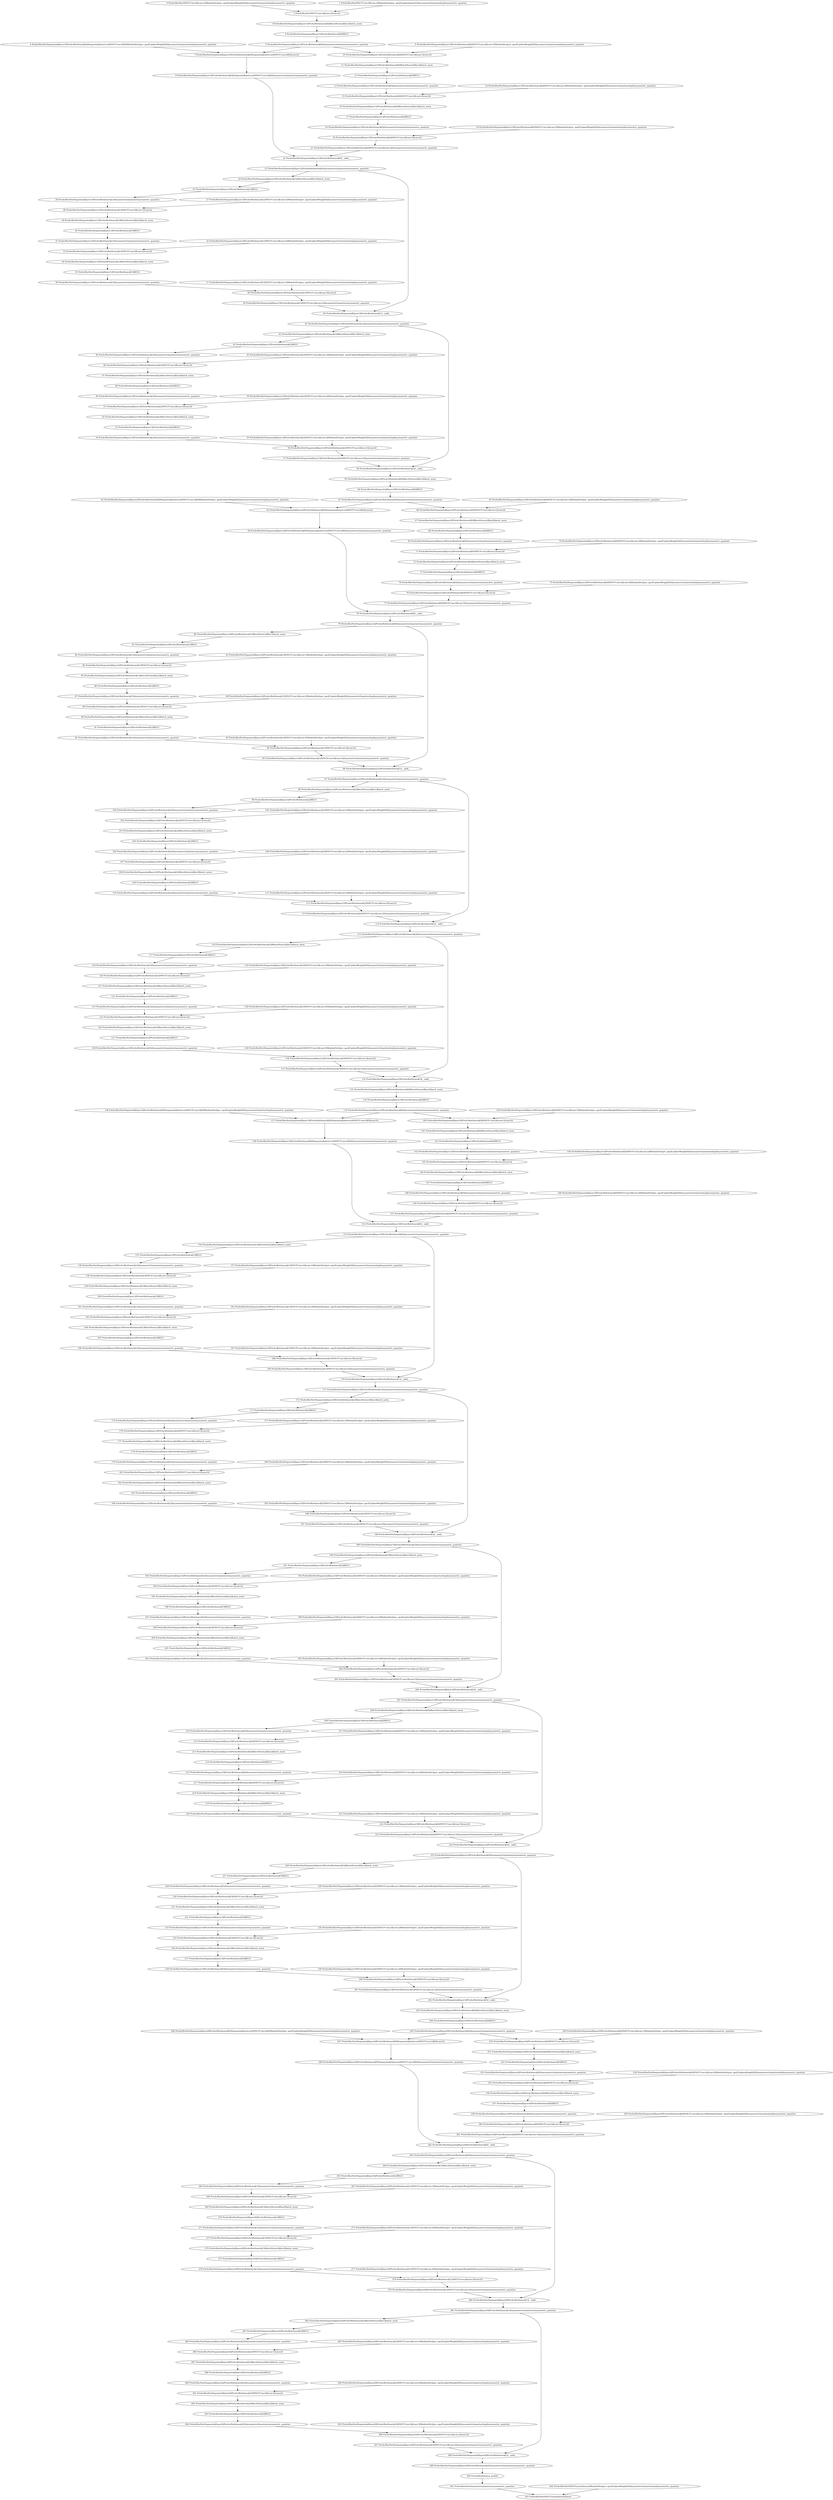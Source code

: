 strict digraph  {
"0 PreActResNet/NNCFConv2d[conv1]/ModuleDict[pre_ops]/UpdateWeight[0]/AsymmetricQuantizer[op]/asymmetric_quantize" [id=0, scope="PreActResNet/NNCFConv2d[conv1]/ModuleDict[pre_ops]/UpdateWeight[0]/AsymmetricQuantizer[op]", type=asymmetric_quantize];
"1 PreActResNet/NNCFConv2d[conv1]/ModuleDict[pre_ops]/UpdateInputs[1]/AsymmetricQuantizer[op]/asymmetric_quantize" [id=1, scope="PreActResNet/NNCFConv2d[conv1]/ModuleDict[pre_ops]/UpdateInputs[1]/AsymmetricQuantizer[op]", type=asymmetric_quantize];
"2 PreActResNet/NNCFConv2d[conv1]/conv2d" [id=2, scope="PreActResNet/NNCFConv2d[conv1]", type=conv2d];
"3 PreActResNet/Sequential[layer1]/PreActBottleneck[0]/BatchNorm2d[bn1]/batch_norm" [id=3, scope="PreActResNet/Sequential[layer1]/PreActBottleneck[0]/BatchNorm2d[bn1]", type=batch_norm];
"4 PreActResNet/Sequential[layer1]/PreActBottleneck[0]/RELU" [id=4, scope="PreActResNet/Sequential[layer1]/PreActBottleneck[0]", type=RELU];
"5 PreActResNet/Sequential[layer1]/PreActBottleneck[0]/AsymmetricQuantizer/asymmetric_quantize" [id=5, scope="PreActResNet/Sequential[layer1]/PreActBottleneck[0]/AsymmetricQuantizer", type=asymmetric_quantize];
"6 PreActResNet/Sequential[layer1]/PreActBottleneck[0]/Sequential[shortcut]/NNCFConv2d[0]/ModuleDict[pre_ops]/UpdateWeight[0]/AsymmetricQuantizer[op]/asymmetric_quantize" [id=6, scope="PreActResNet/Sequential[layer1]/PreActBottleneck[0]/Sequential[shortcut]/NNCFConv2d[0]/ModuleDict[pre_ops]/UpdateWeight[0]/AsymmetricQuantizer[op]", type=asymmetric_quantize];
"7 PreActResNet/Sequential[layer1]/PreActBottleneck[0]/Sequential[shortcut]/NNCFConv2d[0]/conv2d" [id=7, scope="PreActResNet/Sequential[layer1]/PreActBottleneck[0]/Sequential[shortcut]/NNCFConv2d[0]", type=conv2d];
"8 PreActResNet/Sequential[layer1]/PreActBottleneck[0]/Sequential[shortcut]/NNCFConv2d[0]/AsymmetricQuantizer/asymmetric_quantize" [id=8, scope="PreActResNet/Sequential[layer1]/PreActBottleneck[0]/Sequential[shortcut]/NNCFConv2d[0]/AsymmetricQuantizer", type=asymmetric_quantize];
"9 PreActResNet/Sequential[layer1]/PreActBottleneck[0]/NNCFConv2d[conv1]/ModuleDict[pre_ops]/UpdateWeight[0]/AsymmetricQuantizer[op]/asymmetric_quantize" [id=9, scope="PreActResNet/Sequential[layer1]/PreActBottleneck[0]/NNCFConv2d[conv1]/ModuleDict[pre_ops]/UpdateWeight[0]/AsymmetricQuantizer[op]", type=asymmetric_quantize];
"10 PreActResNet/Sequential[layer1]/PreActBottleneck[0]/NNCFConv2d[conv1]/conv2d" [id=10, scope="PreActResNet/Sequential[layer1]/PreActBottleneck[0]/NNCFConv2d[conv1]", type=conv2d];
"11 PreActResNet/Sequential[layer1]/PreActBottleneck[0]/BatchNorm2d[bn2]/batch_norm" [id=11, scope="PreActResNet/Sequential[layer1]/PreActBottleneck[0]/BatchNorm2d[bn2]", type=batch_norm];
"12 PreActResNet/Sequential[layer1]/PreActBottleneck[0]/RELU" [id=12, scope="PreActResNet/Sequential[layer1]/PreActBottleneck[0]", type=RELU];
"13 PreActResNet/Sequential[layer1]/PreActBottleneck[0]/AsymmetricQuantizer/asymmetric_quantize" [id=13, scope="PreActResNet/Sequential[layer1]/PreActBottleneck[0]/AsymmetricQuantizer", type=asymmetric_quantize];
"14 PreActResNet/Sequential[layer1]/PreActBottleneck[0]/NNCFConv2d[conv2]/ModuleDict[pre_ops]/UpdateWeight[0]/AsymmetricQuantizer[op]/asymmetric_quantize" [id=14, scope="PreActResNet/Sequential[layer1]/PreActBottleneck[0]/NNCFConv2d[conv2]/ModuleDict[pre_ops]/UpdateWeight[0]/AsymmetricQuantizer[op]", type=asymmetric_quantize];
"15 PreActResNet/Sequential[layer1]/PreActBottleneck[0]/NNCFConv2d[conv2]/conv2d" [id=15, scope="PreActResNet/Sequential[layer1]/PreActBottleneck[0]/NNCFConv2d[conv2]", type=conv2d];
"16 PreActResNet/Sequential[layer1]/PreActBottleneck[0]/BatchNorm2d[bn3]/batch_norm" [id=16, scope="PreActResNet/Sequential[layer1]/PreActBottleneck[0]/BatchNorm2d[bn3]", type=batch_norm];
"17 PreActResNet/Sequential[layer1]/PreActBottleneck[0]/RELU" [id=17, scope="PreActResNet/Sequential[layer1]/PreActBottleneck[0]", type=RELU];
"18 PreActResNet/Sequential[layer1]/PreActBottleneck[0]/AsymmetricQuantizer/asymmetric_quantize" [id=18, scope="PreActResNet/Sequential[layer1]/PreActBottleneck[0]/AsymmetricQuantizer", type=asymmetric_quantize];
"19 PreActResNet/Sequential[layer1]/PreActBottleneck[0]/NNCFConv2d[conv3]/ModuleDict[pre_ops]/UpdateWeight[0]/AsymmetricQuantizer[op]/asymmetric_quantize" [id=19, scope="PreActResNet/Sequential[layer1]/PreActBottleneck[0]/NNCFConv2d[conv3]/ModuleDict[pre_ops]/UpdateWeight[0]/AsymmetricQuantizer[op]", type=asymmetric_quantize];
"20 PreActResNet/Sequential[layer1]/PreActBottleneck[0]/NNCFConv2d[conv3]/conv2d" [id=20, scope="PreActResNet/Sequential[layer1]/PreActBottleneck[0]/NNCFConv2d[conv3]", type=conv2d];
"21 PreActResNet/Sequential[layer1]/PreActBottleneck[0]/NNCFConv2d[conv3]/AsymmetricQuantizer/asymmetric_quantize" [id=21, scope="PreActResNet/Sequential[layer1]/PreActBottleneck[0]/NNCFConv2d[conv3]/AsymmetricQuantizer", type=asymmetric_quantize];
"22 PreActResNet/Sequential[layer1]/PreActBottleneck[0]/__iadd__" [id=22, scope="PreActResNet/Sequential[layer1]/PreActBottleneck[0]", type=__iadd__];
"23 PreActResNet/Sequential[layer1]/PreActBottleneck[0]/AsymmetricQuantizer/asymmetric_quantize" [id=23, scope="PreActResNet/Sequential[layer1]/PreActBottleneck[0]/AsymmetricQuantizer", type=asymmetric_quantize];
"24 PreActResNet/Sequential[layer1]/PreActBottleneck[1]/BatchNorm2d[bn1]/batch_norm" [id=24, scope="PreActResNet/Sequential[layer1]/PreActBottleneck[1]/BatchNorm2d[bn1]", type=batch_norm];
"25 PreActResNet/Sequential[layer1]/PreActBottleneck[1]/RELU" [id=25, scope="PreActResNet/Sequential[layer1]/PreActBottleneck[1]", type=RELU];
"26 PreActResNet/Sequential[layer1]/PreActBottleneck[1]/AsymmetricQuantizer/asymmetric_quantize" [id=26, scope="PreActResNet/Sequential[layer1]/PreActBottleneck[1]/AsymmetricQuantizer", type=asymmetric_quantize];
"27 PreActResNet/Sequential[layer1]/PreActBottleneck[1]/NNCFConv2d[conv1]/ModuleDict[pre_ops]/UpdateWeight[0]/AsymmetricQuantizer[op]/asymmetric_quantize" [id=27, scope="PreActResNet/Sequential[layer1]/PreActBottleneck[1]/NNCFConv2d[conv1]/ModuleDict[pre_ops]/UpdateWeight[0]/AsymmetricQuantizer[op]", type=asymmetric_quantize];
"28 PreActResNet/Sequential[layer1]/PreActBottleneck[1]/NNCFConv2d[conv1]/conv2d" [id=28, scope="PreActResNet/Sequential[layer1]/PreActBottleneck[1]/NNCFConv2d[conv1]", type=conv2d];
"29 PreActResNet/Sequential[layer1]/PreActBottleneck[1]/BatchNorm2d[bn2]/batch_norm" [id=29, scope="PreActResNet/Sequential[layer1]/PreActBottleneck[1]/BatchNorm2d[bn2]", type=batch_norm];
"30 PreActResNet/Sequential[layer1]/PreActBottleneck[1]/RELU" [id=30, scope="PreActResNet/Sequential[layer1]/PreActBottleneck[1]", type=RELU];
"31 PreActResNet/Sequential[layer1]/PreActBottleneck[1]/AsymmetricQuantizer/asymmetric_quantize" [id=31, scope="PreActResNet/Sequential[layer1]/PreActBottleneck[1]/AsymmetricQuantizer", type=asymmetric_quantize];
"32 PreActResNet/Sequential[layer1]/PreActBottleneck[1]/NNCFConv2d[conv2]/ModuleDict[pre_ops]/UpdateWeight[0]/AsymmetricQuantizer[op]/asymmetric_quantize" [id=32, scope="PreActResNet/Sequential[layer1]/PreActBottleneck[1]/NNCFConv2d[conv2]/ModuleDict[pre_ops]/UpdateWeight[0]/AsymmetricQuantizer[op]", type=asymmetric_quantize];
"33 PreActResNet/Sequential[layer1]/PreActBottleneck[1]/NNCFConv2d[conv2]/conv2d" [id=33, scope="PreActResNet/Sequential[layer1]/PreActBottleneck[1]/NNCFConv2d[conv2]", type=conv2d];
"34 PreActResNet/Sequential[layer1]/PreActBottleneck[1]/BatchNorm2d[bn3]/batch_norm" [id=34, scope="PreActResNet/Sequential[layer1]/PreActBottleneck[1]/BatchNorm2d[bn3]", type=batch_norm];
"35 PreActResNet/Sequential[layer1]/PreActBottleneck[1]/RELU" [id=35, scope="PreActResNet/Sequential[layer1]/PreActBottleneck[1]", type=RELU];
"36 PreActResNet/Sequential[layer1]/PreActBottleneck[1]/AsymmetricQuantizer/asymmetric_quantize" [id=36, scope="PreActResNet/Sequential[layer1]/PreActBottleneck[1]/AsymmetricQuantizer", type=asymmetric_quantize];
"37 PreActResNet/Sequential[layer1]/PreActBottleneck[1]/NNCFConv2d[conv3]/ModuleDict[pre_ops]/UpdateWeight[0]/AsymmetricQuantizer[op]/asymmetric_quantize" [id=37, scope="PreActResNet/Sequential[layer1]/PreActBottleneck[1]/NNCFConv2d[conv3]/ModuleDict[pre_ops]/UpdateWeight[0]/AsymmetricQuantizer[op]", type=asymmetric_quantize];
"38 PreActResNet/Sequential[layer1]/PreActBottleneck[1]/NNCFConv2d[conv3]/conv2d" [id=38, scope="PreActResNet/Sequential[layer1]/PreActBottleneck[1]/NNCFConv2d[conv3]", type=conv2d];
"39 PreActResNet/Sequential[layer1]/PreActBottleneck[1]/NNCFConv2d[conv3]/AsymmetricQuantizer/asymmetric_quantize" [id=39, scope="PreActResNet/Sequential[layer1]/PreActBottleneck[1]/NNCFConv2d[conv3]/AsymmetricQuantizer", type=asymmetric_quantize];
"40 PreActResNet/Sequential[layer1]/PreActBottleneck[1]/__iadd__" [id=40, scope="PreActResNet/Sequential[layer1]/PreActBottleneck[1]", type=__iadd__];
"41 PreActResNet/Sequential[layer1]/PreActBottleneck[1]/AsymmetricQuantizer/asymmetric_quantize" [id=41, scope="PreActResNet/Sequential[layer1]/PreActBottleneck[1]/AsymmetricQuantizer", type=asymmetric_quantize];
"42 PreActResNet/Sequential[layer1]/PreActBottleneck[2]/BatchNorm2d[bn1]/batch_norm" [id=42, scope="PreActResNet/Sequential[layer1]/PreActBottleneck[2]/BatchNorm2d[bn1]", type=batch_norm];
"43 PreActResNet/Sequential[layer1]/PreActBottleneck[2]/RELU" [id=43, scope="PreActResNet/Sequential[layer1]/PreActBottleneck[2]", type=RELU];
"44 PreActResNet/Sequential[layer1]/PreActBottleneck[2]/AsymmetricQuantizer/asymmetric_quantize" [id=44, scope="PreActResNet/Sequential[layer1]/PreActBottleneck[2]/AsymmetricQuantizer", type=asymmetric_quantize];
"45 PreActResNet/Sequential[layer1]/PreActBottleneck[2]/NNCFConv2d[conv1]/ModuleDict[pre_ops]/UpdateWeight[0]/AsymmetricQuantizer[op]/asymmetric_quantize" [id=45, scope="PreActResNet/Sequential[layer1]/PreActBottleneck[2]/NNCFConv2d[conv1]/ModuleDict[pre_ops]/UpdateWeight[0]/AsymmetricQuantizer[op]", type=asymmetric_quantize];
"46 PreActResNet/Sequential[layer1]/PreActBottleneck[2]/NNCFConv2d[conv1]/conv2d" [id=46, scope="PreActResNet/Sequential[layer1]/PreActBottleneck[2]/NNCFConv2d[conv1]", type=conv2d];
"47 PreActResNet/Sequential[layer1]/PreActBottleneck[2]/BatchNorm2d[bn2]/batch_norm" [id=47, scope="PreActResNet/Sequential[layer1]/PreActBottleneck[2]/BatchNorm2d[bn2]", type=batch_norm];
"48 PreActResNet/Sequential[layer1]/PreActBottleneck[2]/RELU" [id=48, scope="PreActResNet/Sequential[layer1]/PreActBottleneck[2]", type=RELU];
"49 PreActResNet/Sequential[layer1]/PreActBottleneck[2]/AsymmetricQuantizer/asymmetric_quantize" [id=49, scope="PreActResNet/Sequential[layer1]/PreActBottleneck[2]/AsymmetricQuantizer", type=asymmetric_quantize];
"50 PreActResNet/Sequential[layer1]/PreActBottleneck[2]/NNCFConv2d[conv2]/ModuleDict[pre_ops]/UpdateWeight[0]/AsymmetricQuantizer[op]/asymmetric_quantize" [id=50, scope="PreActResNet/Sequential[layer1]/PreActBottleneck[2]/NNCFConv2d[conv2]/ModuleDict[pre_ops]/UpdateWeight[0]/AsymmetricQuantizer[op]", type=asymmetric_quantize];
"51 PreActResNet/Sequential[layer1]/PreActBottleneck[2]/NNCFConv2d[conv2]/conv2d" [id=51, scope="PreActResNet/Sequential[layer1]/PreActBottleneck[2]/NNCFConv2d[conv2]", type=conv2d];
"52 PreActResNet/Sequential[layer1]/PreActBottleneck[2]/BatchNorm2d[bn3]/batch_norm" [id=52, scope="PreActResNet/Sequential[layer1]/PreActBottleneck[2]/BatchNorm2d[bn3]", type=batch_norm];
"53 PreActResNet/Sequential[layer1]/PreActBottleneck[2]/RELU" [id=53, scope="PreActResNet/Sequential[layer1]/PreActBottleneck[2]", type=RELU];
"54 PreActResNet/Sequential[layer1]/PreActBottleneck[2]/AsymmetricQuantizer/asymmetric_quantize" [id=54, scope="PreActResNet/Sequential[layer1]/PreActBottleneck[2]/AsymmetricQuantizer", type=asymmetric_quantize];
"55 PreActResNet/Sequential[layer1]/PreActBottleneck[2]/NNCFConv2d[conv3]/ModuleDict[pre_ops]/UpdateWeight[0]/AsymmetricQuantizer[op]/asymmetric_quantize" [id=55, scope="PreActResNet/Sequential[layer1]/PreActBottleneck[2]/NNCFConv2d[conv3]/ModuleDict[pre_ops]/UpdateWeight[0]/AsymmetricQuantizer[op]", type=asymmetric_quantize];
"56 PreActResNet/Sequential[layer1]/PreActBottleneck[2]/NNCFConv2d[conv3]/conv2d" [id=56, scope="PreActResNet/Sequential[layer1]/PreActBottleneck[2]/NNCFConv2d[conv3]", type=conv2d];
"57 PreActResNet/Sequential[layer1]/PreActBottleneck[2]/NNCFConv2d[conv3]/AsymmetricQuantizer/asymmetric_quantize" [id=57, scope="PreActResNet/Sequential[layer1]/PreActBottleneck[2]/NNCFConv2d[conv3]/AsymmetricQuantizer", type=asymmetric_quantize];
"58 PreActResNet/Sequential[layer1]/PreActBottleneck[2]/__iadd__" [id=58, scope="PreActResNet/Sequential[layer1]/PreActBottleneck[2]", type=__iadd__];
"59 PreActResNet/Sequential[layer2]/PreActBottleneck[0]/BatchNorm2d[bn1]/batch_norm" [id=59, scope="PreActResNet/Sequential[layer2]/PreActBottleneck[0]/BatchNorm2d[bn1]", type=batch_norm];
"60 PreActResNet/Sequential[layer2]/PreActBottleneck[0]/RELU" [id=60, scope="PreActResNet/Sequential[layer2]/PreActBottleneck[0]", type=RELU];
"61 PreActResNet/Sequential[layer2]/PreActBottleneck[0]/AsymmetricQuantizer/asymmetric_quantize" [id=61, scope="PreActResNet/Sequential[layer2]/PreActBottleneck[0]/AsymmetricQuantizer", type=asymmetric_quantize];
"62 PreActResNet/Sequential[layer2]/PreActBottleneck[0]/Sequential[shortcut]/NNCFConv2d[0]/ModuleDict[pre_ops]/UpdateWeight[0]/AsymmetricQuantizer[op]/asymmetric_quantize" [id=62, scope="PreActResNet/Sequential[layer2]/PreActBottleneck[0]/Sequential[shortcut]/NNCFConv2d[0]/ModuleDict[pre_ops]/UpdateWeight[0]/AsymmetricQuantizer[op]", type=asymmetric_quantize];
"63 PreActResNet/Sequential[layer2]/PreActBottleneck[0]/Sequential[shortcut]/NNCFConv2d[0]/conv2d" [id=63, scope="PreActResNet/Sequential[layer2]/PreActBottleneck[0]/Sequential[shortcut]/NNCFConv2d[0]", type=conv2d];
"64 PreActResNet/Sequential[layer2]/PreActBottleneck[0]/Sequential[shortcut]/NNCFConv2d[0]/AsymmetricQuantizer/asymmetric_quantize" [id=64, scope="PreActResNet/Sequential[layer2]/PreActBottleneck[0]/Sequential[shortcut]/NNCFConv2d[0]/AsymmetricQuantizer", type=asymmetric_quantize];
"65 PreActResNet/Sequential[layer2]/PreActBottleneck[0]/NNCFConv2d[conv1]/ModuleDict[pre_ops]/UpdateWeight[0]/AsymmetricQuantizer[op]/asymmetric_quantize" [id=65, scope="PreActResNet/Sequential[layer2]/PreActBottleneck[0]/NNCFConv2d[conv1]/ModuleDict[pre_ops]/UpdateWeight[0]/AsymmetricQuantizer[op]", type=asymmetric_quantize];
"66 PreActResNet/Sequential[layer2]/PreActBottleneck[0]/NNCFConv2d[conv1]/conv2d" [id=66, scope="PreActResNet/Sequential[layer2]/PreActBottleneck[0]/NNCFConv2d[conv1]", type=conv2d];
"67 PreActResNet/Sequential[layer2]/PreActBottleneck[0]/BatchNorm2d[bn2]/batch_norm" [id=67, scope="PreActResNet/Sequential[layer2]/PreActBottleneck[0]/BatchNorm2d[bn2]", type=batch_norm];
"68 PreActResNet/Sequential[layer2]/PreActBottleneck[0]/RELU" [id=68, scope="PreActResNet/Sequential[layer2]/PreActBottleneck[0]", type=RELU];
"69 PreActResNet/Sequential[layer2]/PreActBottleneck[0]/AsymmetricQuantizer/asymmetric_quantize" [id=69, scope="PreActResNet/Sequential[layer2]/PreActBottleneck[0]/AsymmetricQuantizer", type=asymmetric_quantize];
"70 PreActResNet/Sequential[layer2]/PreActBottleneck[0]/NNCFConv2d[conv2]/ModuleDict[pre_ops]/UpdateWeight[0]/AsymmetricQuantizer[op]/asymmetric_quantize" [id=70, scope="PreActResNet/Sequential[layer2]/PreActBottleneck[0]/NNCFConv2d[conv2]/ModuleDict[pre_ops]/UpdateWeight[0]/AsymmetricQuantizer[op]", type=asymmetric_quantize];
"71 PreActResNet/Sequential[layer2]/PreActBottleneck[0]/NNCFConv2d[conv2]/conv2d" [id=71, scope="PreActResNet/Sequential[layer2]/PreActBottleneck[0]/NNCFConv2d[conv2]", type=conv2d];
"72 PreActResNet/Sequential[layer2]/PreActBottleneck[0]/BatchNorm2d[bn3]/batch_norm" [id=72, scope="PreActResNet/Sequential[layer2]/PreActBottleneck[0]/BatchNorm2d[bn3]", type=batch_norm];
"73 PreActResNet/Sequential[layer2]/PreActBottleneck[0]/RELU" [id=73, scope="PreActResNet/Sequential[layer2]/PreActBottleneck[0]", type=RELU];
"74 PreActResNet/Sequential[layer2]/PreActBottleneck[0]/AsymmetricQuantizer/asymmetric_quantize" [id=74, scope="PreActResNet/Sequential[layer2]/PreActBottleneck[0]/AsymmetricQuantizer", type=asymmetric_quantize];
"75 PreActResNet/Sequential[layer2]/PreActBottleneck[0]/NNCFConv2d[conv3]/ModuleDict[pre_ops]/UpdateWeight[0]/AsymmetricQuantizer[op]/asymmetric_quantize" [id=75, scope="PreActResNet/Sequential[layer2]/PreActBottleneck[0]/NNCFConv2d[conv3]/ModuleDict[pre_ops]/UpdateWeight[0]/AsymmetricQuantizer[op]", type=asymmetric_quantize];
"76 PreActResNet/Sequential[layer2]/PreActBottleneck[0]/NNCFConv2d[conv3]/conv2d" [id=76, scope="PreActResNet/Sequential[layer2]/PreActBottleneck[0]/NNCFConv2d[conv3]", type=conv2d];
"77 PreActResNet/Sequential[layer2]/PreActBottleneck[0]/NNCFConv2d[conv3]/AsymmetricQuantizer/asymmetric_quantize" [id=77, scope="PreActResNet/Sequential[layer2]/PreActBottleneck[0]/NNCFConv2d[conv3]/AsymmetricQuantizer", type=asymmetric_quantize];
"78 PreActResNet/Sequential[layer2]/PreActBottleneck[0]/__iadd__" [id=78, scope="PreActResNet/Sequential[layer2]/PreActBottleneck[0]", type=__iadd__];
"79 PreActResNet/Sequential[layer2]/PreActBottleneck[0]/AsymmetricQuantizer/asymmetric_quantize" [id=79, scope="PreActResNet/Sequential[layer2]/PreActBottleneck[0]/AsymmetricQuantizer", type=asymmetric_quantize];
"80 PreActResNet/Sequential[layer2]/PreActBottleneck[1]/BatchNorm2d[bn1]/batch_norm" [id=80, scope="PreActResNet/Sequential[layer2]/PreActBottleneck[1]/BatchNorm2d[bn1]", type=batch_norm];
"81 PreActResNet/Sequential[layer2]/PreActBottleneck[1]/RELU" [id=81, scope="PreActResNet/Sequential[layer2]/PreActBottleneck[1]", type=RELU];
"82 PreActResNet/Sequential[layer2]/PreActBottleneck[1]/AsymmetricQuantizer/asymmetric_quantize" [id=82, scope="PreActResNet/Sequential[layer2]/PreActBottleneck[1]/AsymmetricQuantizer", type=asymmetric_quantize];
"83 PreActResNet/Sequential[layer2]/PreActBottleneck[1]/NNCFConv2d[conv1]/ModuleDict[pre_ops]/UpdateWeight[0]/AsymmetricQuantizer[op]/asymmetric_quantize" [id=83, scope="PreActResNet/Sequential[layer2]/PreActBottleneck[1]/NNCFConv2d[conv1]/ModuleDict[pre_ops]/UpdateWeight[0]/AsymmetricQuantizer[op]", type=asymmetric_quantize];
"84 PreActResNet/Sequential[layer2]/PreActBottleneck[1]/NNCFConv2d[conv1]/conv2d" [id=84, scope="PreActResNet/Sequential[layer2]/PreActBottleneck[1]/NNCFConv2d[conv1]", type=conv2d];
"85 PreActResNet/Sequential[layer2]/PreActBottleneck[1]/BatchNorm2d[bn2]/batch_norm" [id=85, scope="PreActResNet/Sequential[layer2]/PreActBottleneck[1]/BatchNorm2d[bn2]", type=batch_norm];
"86 PreActResNet/Sequential[layer2]/PreActBottleneck[1]/RELU" [id=86, scope="PreActResNet/Sequential[layer2]/PreActBottleneck[1]", type=RELU];
"87 PreActResNet/Sequential[layer2]/PreActBottleneck[1]/AsymmetricQuantizer/asymmetric_quantize" [id=87, scope="PreActResNet/Sequential[layer2]/PreActBottleneck[1]/AsymmetricQuantizer", type=asymmetric_quantize];
"88 PreActResNet/Sequential[layer2]/PreActBottleneck[1]/NNCFConv2d[conv2]/ModuleDict[pre_ops]/UpdateWeight[0]/AsymmetricQuantizer[op]/asymmetric_quantize" [id=88, scope="PreActResNet/Sequential[layer2]/PreActBottleneck[1]/NNCFConv2d[conv2]/ModuleDict[pre_ops]/UpdateWeight[0]/AsymmetricQuantizer[op]", type=asymmetric_quantize];
"89 PreActResNet/Sequential[layer2]/PreActBottleneck[1]/NNCFConv2d[conv2]/conv2d" [id=89, scope="PreActResNet/Sequential[layer2]/PreActBottleneck[1]/NNCFConv2d[conv2]", type=conv2d];
"90 PreActResNet/Sequential[layer2]/PreActBottleneck[1]/BatchNorm2d[bn3]/batch_norm" [id=90, scope="PreActResNet/Sequential[layer2]/PreActBottleneck[1]/BatchNorm2d[bn3]", type=batch_norm];
"91 PreActResNet/Sequential[layer2]/PreActBottleneck[1]/RELU" [id=91, scope="PreActResNet/Sequential[layer2]/PreActBottleneck[1]", type=RELU];
"92 PreActResNet/Sequential[layer2]/PreActBottleneck[1]/AsymmetricQuantizer/asymmetric_quantize" [id=92, scope="PreActResNet/Sequential[layer2]/PreActBottleneck[1]/AsymmetricQuantizer", type=asymmetric_quantize];
"93 PreActResNet/Sequential[layer2]/PreActBottleneck[1]/NNCFConv2d[conv3]/ModuleDict[pre_ops]/UpdateWeight[0]/AsymmetricQuantizer[op]/asymmetric_quantize" [id=93, scope="PreActResNet/Sequential[layer2]/PreActBottleneck[1]/NNCFConv2d[conv3]/ModuleDict[pre_ops]/UpdateWeight[0]/AsymmetricQuantizer[op]", type=asymmetric_quantize];
"94 PreActResNet/Sequential[layer2]/PreActBottleneck[1]/NNCFConv2d[conv3]/conv2d" [id=94, scope="PreActResNet/Sequential[layer2]/PreActBottleneck[1]/NNCFConv2d[conv3]", type=conv2d];
"95 PreActResNet/Sequential[layer2]/PreActBottleneck[1]/NNCFConv2d[conv3]/AsymmetricQuantizer/asymmetric_quantize" [id=95, scope="PreActResNet/Sequential[layer2]/PreActBottleneck[1]/NNCFConv2d[conv3]/AsymmetricQuantizer", type=asymmetric_quantize];
"96 PreActResNet/Sequential[layer2]/PreActBottleneck[1]/__iadd__" [id=96, scope="PreActResNet/Sequential[layer2]/PreActBottleneck[1]", type=__iadd__];
"97 PreActResNet/Sequential[layer2]/PreActBottleneck[1]/AsymmetricQuantizer/asymmetric_quantize" [id=97, scope="PreActResNet/Sequential[layer2]/PreActBottleneck[1]/AsymmetricQuantizer", type=asymmetric_quantize];
"98 PreActResNet/Sequential[layer2]/PreActBottleneck[2]/BatchNorm2d[bn1]/batch_norm" [id=98, scope="PreActResNet/Sequential[layer2]/PreActBottleneck[2]/BatchNorm2d[bn1]", type=batch_norm];
"99 PreActResNet/Sequential[layer2]/PreActBottleneck[2]/RELU" [id=99, scope="PreActResNet/Sequential[layer2]/PreActBottleneck[2]", type=RELU];
"100 PreActResNet/Sequential[layer2]/PreActBottleneck[2]/AsymmetricQuantizer/asymmetric_quantize" [id=100, scope="PreActResNet/Sequential[layer2]/PreActBottleneck[2]/AsymmetricQuantizer", type=asymmetric_quantize];
"101 PreActResNet/Sequential[layer2]/PreActBottleneck[2]/NNCFConv2d[conv1]/ModuleDict[pre_ops]/UpdateWeight[0]/AsymmetricQuantizer[op]/asymmetric_quantize" [id=101, scope="PreActResNet/Sequential[layer2]/PreActBottleneck[2]/NNCFConv2d[conv1]/ModuleDict[pre_ops]/UpdateWeight[0]/AsymmetricQuantizer[op]", type=asymmetric_quantize];
"102 PreActResNet/Sequential[layer2]/PreActBottleneck[2]/NNCFConv2d[conv1]/conv2d" [id=102, scope="PreActResNet/Sequential[layer2]/PreActBottleneck[2]/NNCFConv2d[conv1]", type=conv2d];
"103 PreActResNet/Sequential[layer2]/PreActBottleneck[2]/BatchNorm2d[bn2]/batch_norm" [id=103, scope="PreActResNet/Sequential[layer2]/PreActBottleneck[2]/BatchNorm2d[bn2]", type=batch_norm];
"104 PreActResNet/Sequential[layer2]/PreActBottleneck[2]/RELU" [id=104, scope="PreActResNet/Sequential[layer2]/PreActBottleneck[2]", type=RELU];
"105 PreActResNet/Sequential[layer2]/PreActBottleneck[2]/AsymmetricQuantizer/asymmetric_quantize" [id=105, scope="PreActResNet/Sequential[layer2]/PreActBottleneck[2]/AsymmetricQuantizer", type=asymmetric_quantize];
"106 PreActResNet/Sequential[layer2]/PreActBottleneck[2]/NNCFConv2d[conv2]/ModuleDict[pre_ops]/UpdateWeight[0]/AsymmetricQuantizer[op]/asymmetric_quantize" [id=106, scope="PreActResNet/Sequential[layer2]/PreActBottleneck[2]/NNCFConv2d[conv2]/ModuleDict[pre_ops]/UpdateWeight[0]/AsymmetricQuantizer[op]", type=asymmetric_quantize];
"107 PreActResNet/Sequential[layer2]/PreActBottleneck[2]/NNCFConv2d[conv2]/conv2d" [id=107, scope="PreActResNet/Sequential[layer2]/PreActBottleneck[2]/NNCFConv2d[conv2]", type=conv2d];
"108 PreActResNet/Sequential[layer2]/PreActBottleneck[2]/BatchNorm2d[bn3]/batch_norm" [id=108, scope="PreActResNet/Sequential[layer2]/PreActBottleneck[2]/BatchNorm2d[bn3]", type=batch_norm];
"109 PreActResNet/Sequential[layer2]/PreActBottleneck[2]/RELU" [id=109, scope="PreActResNet/Sequential[layer2]/PreActBottleneck[2]", type=RELU];
"110 PreActResNet/Sequential[layer2]/PreActBottleneck[2]/AsymmetricQuantizer/asymmetric_quantize" [id=110, scope="PreActResNet/Sequential[layer2]/PreActBottleneck[2]/AsymmetricQuantizer", type=asymmetric_quantize];
"111 PreActResNet/Sequential[layer2]/PreActBottleneck[2]/NNCFConv2d[conv3]/ModuleDict[pre_ops]/UpdateWeight[0]/AsymmetricQuantizer[op]/asymmetric_quantize" [id=111, scope="PreActResNet/Sequential[layer2]/PreActBottleneck[2]/NNCFConv2d[conv3]/ModuleDict[pre_ops]/UpdateWeight[0]/AsymmetricQuantizer[op]", type=asymmetric_quantize];
"112 PreActResNet/Sequential[layer2]/PreActBottleneck[2]/NNCFConv2d[conv3]/conv2d" [id=112, scope="PreActResNet/Sequential[layer2]/PreActBottleneck[2]/NNCFConv2d[conv3]", type=conv2d];
"113 PreActResNet/Sequential[layer2]/PreActBottleneck[2]/NNCFConv2d[conv3]/AsymmetricQuantizer/asymmetric_quantize" [id=113, scope="PreActResNet/Sequential[layer2]/PreActBottleneck[2]/NNCFConv2d[conv3]/AsymmetricQuantizer", type=asymmetric_quantize];
"114 PreActResNet/Sequential[layer2]/PreActBottleneck[2]/__iadd__" [id=114, scope="PreActResNet/Sequential[layer2]/PreActBottleneck[2]", type=__iadd__];
"115 PreActResNet/Sequential[layer2]/PreActBottleneck[2]/AsymmetricQuantizer/asymmetric_quantize" [id=115, scope="PreActResNet/Sequential[layer2]/PreActBottleneck[2]/AsymmetricQuantizer", type=asymmetric_quantize];
"116 PreActResNet/Sequential[layer2]/PreActBottleneck[3]/BatchNorm2d[bn1]/batch_norm" [id=116, scope="PreActResNet/Sequential[layer2]/PreActBottleneck[3]/BatchNorm2d[bn1]", type=batch_norm];
"117 PreActResNet/Sequential[layer2]/PreActBottleneck[3]/RELU" [id=117, scope="PreActResNet/Sequential[layer2]/PreActBottleneck[3]", type=RELU];
"118 PreActResNet/Sequential[layer2]/PreActBottleneck[3]/AsymmetricQuantizer/asymmetric_quantize" [id=118, scope="PreActResNet/Sequential[layer2]/PreActBottleneck[3]/AsymmetricQuantizer", type=asymmetric_quantize];
"119 PreActResNet/Sequential[layer2]/PreActBottleneck[3]/NNCFConv2d[conv1]/ModuleDict[pre_ops]/UpdateWeight[0]/AsymmetricQuantizer[op]/asymmetric_quantize" [id=119, scope="PreActResNet/Sequential[layer2]/PreActBottleneck[3]/NNCFConv2d[conv1]/ModuleDict[pre_ops]/UpdateWeight[0]/AsymmetricQuantizer[op]", type=asymmetric_quantize];
"120 PreActResNet/Sequential[layer2]/PreActBottleneck[3]/NNCFConv2d[conv1]/conv2d" [id=120, scope="PreActResNet/Sequential[layer2]/PreActBottleneck[3]/NNCFConv2d[conv1]", type=conv2d];
"121 PreActResNet/Sequential[layer2]/PreActBottleneck[3]/BatchNorm2d[bn2]/batch_norm" [id=121, scope="PreActResNet/Sequential[layer2]/PreActBottleneck[3]/BatchNorm2d[bn2]", type=batch_norm];
"122 PreActResNet/Sequential[layer2]/PreActBottleneck[3]/RELU" [id=122, scope="PreActResNet/Sequential[layer2]/PreActBottleneck[3]", type=RELU];
"123 PreActResNet/Sequential[layer2]/PreActBottleneck[3]/AsymmetricQuantizer/asymmetric_quantize" [id=123, scope="PreActResNet/Sequential[layer2]/PreActBottleneck[3]/AsymmetricQuantizer", type=asymmetric_quantize];
"124 PreActResNet/Sequential[layer2]/PreActBottleneck[3]/NNCFConv2d[conv2]/ModuleDict[pre_ops]/UpdateWeight[0]/AsymmetricQuantizer[op]/asymmetric_quantize" [id=124, scope="PreActResNet/Sequential[layer2]/PreActBottleneck[3]/NNCFConv2d[conv2]/ModuleDict[pre_ops]/UpdateWeight[0]/AsymmetricQuantizer[op]", type=asymmetric_quantize];
"125 PreActResNet/Sequential[layer2]/PreActBottleneck[3]/NNCFConv2d[conv2]/conv2d" [id=125, scope="PreActResNet/Sequential[layer2]/PreActBottleneck[3]/NNCFConv2d[conv2]", type=conv2d];
"126 PreActResNet/Sequential[layer2]/PreActBottleneck[3]/BatchNorm2d[bn3]/batch_norm" [id=126, scope="PreActResNet/Sequential[layer2]/PreActBottleneck[3]/BatchNorm2d[bn3]", type=batch_norm];
"127 PreActResNet/Sequential[layer2]/PreActBottleneck[3]/RELU" [id=127, scope="PreActResNet/Sequential[layer2]/PreActBottleneck[3]", type=RELU];
"128 PreActResNet/Sequential[layer2]/PreActBottleneck[3]/AsymmetricQuantizer/asymmetric_quantize" [id=128, scope="PreActResNet/Sequential[layer2]/PreActBottleneck[3]/AsymmetricQuantizer", type=asymmetric_quantize];
"129 PreActResNet/Sequential[layer2]/PreActBottleneck[3]/NNCFConv2d[conv3]/ModuleDict[pre_ops]/UpdateWeight[0]/AsymmetricQuantizer[op]/asymmetric_quantize" [id=129, scope="PreActResNet/Sequential[layer2]/PreActBottleneck[3]/NNCFConv2d[conv3]/ModuleDict[pre_ops]/UpdateWeight[0]/AsymmetricQuantizer[op]", type=asymmetric_quantize];
"130 PreActResNet/Sequential[layer2]/PreActBottleneck[3]/NNCFConv2d[conv3]/conv2d" [id=130, scope="PreActResNet/Sequential[layer2]/PreActBottleneck[3]/NNCFConv2d[conv3]", type=conv2d];
"131 PreActResNet/Sequential[layer2]/PreActBottleneck[3]/NNCFConv2d[conv3]/AsymmetricQuantizer/asymmetric_quantize" [id=131, scope="PreActResNet/Sequential[layer2]/PreActBottleneck[3]/NNCFConv2d[conv3]/AsymmetricQuantizer", type=asymmetric_quantize];
"132 PreActResNet/Sequential[layer2]/PreActBottleneck[3]/__iadd__" [id=132, scope="PreActResNet/Sequential[layer2]/PreActBottleneck[3]", type=__iadd__];
"133 PreActResNet/Sequential[layer3]/PreActBottleneck[0]/BatchNorm2d[bn1]/batch_norm" [id=133, scope="PreActResNet/Sequential[layer3]/PreActBottleneck[0]/BatchNorm2d[bn1]", type=batch_norm];
"134 PreActResNet/Sequential[layer3]/PreActBottleneck[0]/RELU" [id=134, scope="PreActResNet/Sequential[layer3]/PreActBottleneck[0]", type=RELU];
"135 PreActResNet/Sequential[layer3]/PreActBottleneck[0]/AsymmetricQuantizer/asymmetric_quantize" [id=135, scope="PreActResNet/Sequential[layer3]/PreActBottleneck[0]/AsymmetricQuantizer", type=asymmetric_quantize];
"136 PreActResNet/Sequential[layer3]/PreActBottleneck[0]/Sequential[shortcut]/NNCFConv2d[0]/ModuleDict[pre_ops]/UpdateWeight[0]/AsymmetricQuantizer[op]/asymmetric_quantize" [id=136, scope="PreActResNet/Sequential[layer3]/PreActBottleneck[0]/Sequential[shortcut]/NNCFConv2d[0]/ModuleDict[pre_ops]/UpdateWeight[0]/AsymmetricQuantizer[op]", type=asymmetric_quantize];
"137 PreActResNet/Sequential[layer3]/PreActBottleneck[0]/Sequential[shortcut]/NNCFConv2d[0]/conv2d" [id=137, scope="PreActResNet/Sequential[layer3]/PreActBottleneck[0]/Sequential[shortcut]/NNCFConv2d[0]", type=conv2d];
"138 PreActResNet/Sequential[layer3]/PreActBottleneck[0]/Sequential[shortcut]/NNCFConv2d[0]/AsymmetricQuantizer/asymmetric_quantize" [id=138, scope="PreActResNet/Sequential[layer3]/PreActBottleneck[0]/Sequential[shortcut]/NNCFConv2d[0]/AsymmetricQuantizer", type=asymmetric_quantize];
"139 PreActResNet/Sequential[layer3]/PreActBottleneck[0]/NNCFConv2d[conv1]/ModuleDict[pre_ops]/UpdateWeight[0]/AsymmetricQuantizer[op]/asymmetric_quantize" [id=139, scope="PreActResNet/Sequential[layer3]/PreActBottleneck[0]/NNCFConv2d[conv1]/ModuleDict[pre_ops]/UpdateWeight[0]/AsymmetricQuantizer[op]", type=asymmetric_quantize];
"140 PreActResNet/Sequential[layer3]/PreActBottleneck[0]/NNCFConv2d[conv1]/conv2d" [id=140, scope="PreActResNet/Sequential[layer3]/PreActBottleneck[0]/NNCFConv2d[conv1]", type=conv2d];
"141 PreActResNet/Sequential[layer3]/PreActBottleneck[0]/BatchNorm2d[bn2]/batch_norm" [id=141, scope="PreActResNet/Sequential[layer3]/PreActBottleneck[0]/BatchNorm2d[bn2]", type=batch_norm];
"142 PreActResNet/Sequential[layer3]/PreActBottleneck[0]/RELU" [id=142, scope="PreActResNet/Sequential[layer3]/PreActBottleneck[0]", type=RELU];
"143 PreActResNet/Sequential[layer3]/PreActBottleneck[0]/AsymmetricQuantizer/asymmetric_quantize" [id=143, scope="PreActResNet/Sequential[layer3]/PreActBottleneck[0]/AsymmetricQuantizer", type=asymmetric_quantize];
"144 PreActResNet/Sequential[layer3]/PreActBottleneck[0]/NNCFConv2d[conv2]/ModuleDict[pre_ops]/UpdateWeight[0]/AsymmetricQuantizer[op]/asymmetric_quantize" [id=144, scope="PreActResNet/Sequential[layer3]/PreActBottleneck[0]/NNCFConv2d[conv2]/ModuleDict[pre_ops]/UpdateWeight[0]/AsymmetricQuantizer[op]", type=asymmetric_quantize];
"145 PreActResNet/Sequential[layer3]/PreActBottleneck[0]/NNCFConv2d[conv2]/conv2d" [id=145, scope="PreActResNet/Sequential[layer3]/PreActBottleneck[0]/NNCFConv2d[conv2]", type=conv2d];
"146 PreActResNet/Sequential[layer3]/PreActBottleneck[0]/BatchNorm2d[bn3]/batch_norm" [id=146, scope="PreActResNet/Sequential[layer3]/PreActBottleneck[0]/BatchNorm2d[bn3]", type=batch_norm];
"147 PreActResNet/Sequential[layer3]/PreActBottleneck[0]/RELU" [id=147, scope="PreActResNet/Sequential[layer3]/PreActBottleneck[0]", type=RELU];
"148 PreActResNet/Sequential[layer3]/PreActBottleneck[0]/AsymmetricQuantizer/asymmetric_quantize" [id=148, scope="PreActResNet/Sequential[layer3]/PreActBottleneck[0]/AsymmetricQuantizer", type=asymmetric_quantize];
"149 PreActResNet/Sequential[layer3]/PreActBottleneck[0]/NNCFConv2d[conv3]/ModuleDict[pre_ops]/UpdateWeight[0]/AsymmetricQuantizer[op]/asymmetric_quantize" [id=149, scope="PreActResNet/Sequential[layer3]/PreActBottleneck[0]/NNCFConv2d[conv3]/ModuleDict[pre_ops]/UpdateWeight[0]/AsymmetricQuantizer[op]", type=asymmetric_quantize];
"150 PreActResNet/Sequential[layer3]/PreActBottleneck[0]/NNCFConv2d[conv3]/conv2d" [id=150, scope="PreActResNet/Sequential[layer3]/PreActBottleneck[0]/NNCFConv2d[conv3]", type=conv2d];
"151 PreActResNet/Sequential[layer3]/PreActBottleneck[0]/NNCFConv2d[conv3]/AsymmetricQuantizer/asymmetric_quantize" [id=151, scope="PreActResNet/Sequential[layer3]/PreActBottleneck[0]/NNCFConv2d[conv3]/AsymmetricQuantizer", type=asymmetric_quantize];
"152 PreActResNet/Sequential[layer3]/PreActBottleneck[0]/__iadd__" [id=152, scope="PreActResNet/Sequential[layer3]/PreActBottleneck[0]", type=__iadd__];
"153 PreActResNet/Sequential[layer3]/PreActBottleneck[0]/AsymmetricQuantizer/asymmetric_quantize" [id=153, scope="PreActResNet/Sequential[layer3]/PreActBottleneck[0]/AsymmetricQuantizer", type=asymmetric_quantize];
"154 PreActResNet/Sequential[layer3]/PreActBottleneck[1]/BatchNorm2d[bn1]/batch_norm" [id=154, scope="PreActResNet/Sequential[layer3]/PreActBottleneck[1]/BatchNorm2d[bn1]", type=batch_norm];
"155 PreActResNet/Sequential[layer3]/PreActBottleneck[1]/RELU" [id=155, scope="PreActResNet/Sequential[layer3]/PreActBottleneck[1]", type=RELU];
"156 PreActResNet/Sequential[layer3]/PreActBottleneck[1]/AsymmetricQuantizer/asymmetric_quantize" [id=156, scope="PreActResNet/Sequential[layer3]/PreActBottleneck[1]/AsymmetricQuantizer", type=asymmetric_quantize];
"157 PreActResNet/Sequential[layer3]/PreActBottleneck[1]/NNCFConv2d[conv1]/ModuleDict[pre_ops]/UpdateWeight[0]/AsymmetricQuantizer[op]/asymmetric_quantize" [id=157, scope="PreActResNet/Sequential[layer3]/PreActBottleneck[1]/NNCFConv2d[conv1]/ModuleDict[pre_ops]/UpdateWeight[0]/AsymmetricQuantizer[op]", type=asymmetric_quantize];
"158 PreActResNet/Sequential[layer3]/PreActBottleneck[1]/NNCFConv2d[conv1]/conv2d" [id=158, scope="PreActResNet/Sequential[layer3]/PreActBottleneck[1]/NNCFConv2d[conv1]", type=conv2d];
"159 PreActResNet/Sequential[layer3]/PreActBottleneck[1]/BatchNorm2d[bn2]/batch_norm" [id=159, scope="PreActResNet/Sequential[layer3]/PreActBottleneck[1]/BatchNorm2d[bn2]", type=batch_norm];
"160 PreActResNet/Sequential[layer3]/PreActBottleneck[1]/RELU" [id=160, scope="PreActResNet/Sequential[layer3]/PreActBottleneck[1]", type=RELU];
"161 PreActResNet/Sequential[layer3]/PreActBottleneck[1]/AsymmetricQuantizer/asymmetric_quantize" [id=161, scope="PreActResNet/Sequential[layer3]/PreActBottleneck[1]/AsymmetricQuantizer", type=asymmetric_quantize];
"162 PreActResNet/Sequential[layer3]/PreActBottleneck[1]/NNCFConv2d[conv2]/ModuleDict[pre_ops]/UpdateWeight[0]/AsymmetricQuantizer[op]/asymmetric_quantize" [id=162, scope="PreActResNet/Sequential[layer3]/PreActBottleneck[1]/NNCFConv2d[conv2]/ModuleDict[pre_ops]/UpdateWeight[0]/AsymmetricQuantizer[op]", type=asymmetric_quantize];
"163 PreActResNet/Sequential[layer3]/PreActBottleneck[1]/NNCFConv2d[conv2]/conv2d" [id=163, scope="PreActResNet/Sequential[layer3]/PreActBottleneck[1]/NNCFConv2d[conv2]", type=conv2d];
"164 PreActResNet/Sequential[layer3]/PreActBottleneck[1]/BatchNorm2d[bn3]/batch_norm" [id=164, scope="PreActResNet/Sequential[layer3]/PreActBottleneck[1]/BatchNorm2d[bn3]", type=batch_norm];
"165 PreActResNet/Sequential[layer3]/PreActBottleneck[1]/RELU" [id=165, scope="PreActResNet/Sequential[layer3]/PreActBottleneck[1]", type=RELU];
"166 PreActResNet/Sequential[layer3]/PreActBottleneck[1]/AsymmetricQuantizer/asymmetric_quantize" [id=166, scope="PreActResNet/Sequential[layer3]/PreActBottleneck[1]/AsymmetricQuantizer", type=asymmetric_quantize];
"167 PreActResNet/Sequential[layer3]/PreActBottleneck[1]/NNCFConv2d[conv3]/ModuleDict[pre_ops]/UpdateWeight[0]/AsymmetricQuantizer[op]/asymmetric_quantize" [id=167, scope="PreActResNet/Sequential[layer3]/PreActBottleneck[1]/NNCFConv2d[conv3]/ModuleDict[pre_ops]/UpdateWeight[0]/AsymmetricQuantizer[op]", type=asymmetric_quantize];
"168 PreActResNet/Sequential[layer3]/PreActBottleneck[1]/NNCFConv2d[conv3]/conv2d" [id=168, scope="PreActResNet/Sequential[layer3]/PreActBottleneck[1]/NNCFConv2d[conv3]", type=conv2d];
"169 PreActResNet/Sequential[layer3]/PreActBottleneck[1]/NNCFConv2d[conv3]/AsymmetricQuantizer/asymmetric_quantize" [id=169, scope="PreActResNet/Sequential[layer3]/PreActBottleneck[1]/NNCFConv2d[conv3]/AsymmetricQuantizer", type=asymmetric_quantize];
"170 PreActResNet/Sequential[layer3]/PreActBottleneck[1]/__iadd__" [id=170, scope="PreActResNet/Sequential[layer3]/PreActBottleneck[1]", type=__iadd__];
"171 PreActResNet/Sequential[layer3]/PreActBottleneck[1]/AsymmetricQuantizer/asymmetric_quantize" [id=171, scope="PreActResNet/Sequential[layer3]/PreActBottleneck[1]/AsymmetricQuantizer", type=asymmetric_quantize];
"172 PreActResNet/Sequential[layer3]/PreActBottleneck[2]/BatchNorm2d[bn1]/batch_norm" [id=172, scope="PreActResNet/Sequential[layer3]/PreActBottleneck[2]/BatchNorm2d[bn1]", type=batch_norm];
"173 PreActResNet/Sequential[layer3]/PreActBottleneck[2]/RELU" [id=173, scope="PreActResNet/Sequential[layer3]/PreActBottleneck[2]", type=RELU];
"174 PreActResNet/Sequential[layer3]/PreActBottleneck[2]/AsymmetricQuantizer/asymmetric_quantize" [id=174, scope="PreActResNet/Sequential[layer3]/PreActBottleneck[2]/AsymmetricQuantizer", type=asymmetric_quantize];
"175 PreActResNet/Sequential[layer3]/PreActBottleneck[2]/NNCFConv2d[conv1]/ModuleDict[pre_ops]/UpdateWeight[0]/AsymmetricQuantizer[op]/asymmetric_quantize" [id=175, scope="PreActResNet/Sequential[layer3]/PreActBottleneck[2]/NNCFConv2d[conv1]/ModuleDict[pre_ops]/UpdateWeight[0]/AsymmetricQuantizer[op]", type=asymmetric_quantize];
"176 PreActResNet/Sequential[layer3]/PreActBottleneck[2]/NNCFConv2d[conv1]/conv2d" [id=176, scope="PreActResNet/Sequential[layer3]/PreActBottleneck[2]/NNCFConv2d[conv1]", type=conv2d];
"177 PreActResNet/Sequential[layer3]/PreActBottleneck[2]/BatchNorm2d[bn2]/batch_norm" [id=177, scope="PreActResNet/Sequential[layer3]/PreActBottleneck[2]/BatchNorm2d[bn2]", type=batch_norm];
"178 PreActResNet/Sequential[layer3]/PreActBottleneck[2]/RELU" [id=178, scope="PreActResNet/Sequential[layer3]/PreActBottleneck[2]", type=RELU];
"179 PreActResNet/Sequential[layer3]/PreActBottleneck[2]/AsymmetricQuantizer/asymmetric_quantize" [id=179, scope="PreActResNet/Sequential[layer3]/PreActBottleneck[2]/AsymmetricQuantizer", type=asymmetric_quantize];
"180 PreActResNet/Sequential[layer3]/PreActBottleneck[2]/NNCFConv2d[conv2]/ModuleDict[pre_ops]/UpdateWeight[0]/AsymmetricQuantizer[op]/asymmetric_quantize" [id=180, scope="PreActResNet/Sequential[layer3]/PreActBottleneck[2]/NNCFConv2d[conv2]/ModuleDict[pre_ops]/UpdateWeight[0]/AsymmetricQuantizer[op]", type=asymmetric_quantize];
"181 PreActResNet/Sequential[layer3]/PreActBottleneck[2]/NNCFConv2d[conv2]/conv2d" [id=181, scope="PreActResNet/Sequential[layer3]/PreActBottleneck[2]/NNCFConv2d[conv2]", type=conv2d];
"182 PreActResNet/Sequential[layer3]/PreActBottleneck[2]/BatchNorm2d[bn3]/batch_norm" [id=182, scope="PreActResNet/Sequential[layer3]/PreActBottleneck[2]/BatchNorm2d[bn3]", type=batch_norm];
"183 PreActResNet/Sequential[layer3]/PreActBottleneck[2]/RELU" [id=183, scope="PreActResNet/Sequential[layer3]/PreActBottleneck[2]", type=RELU];
"184 PreActResNet/Sequential[layer3]/PreActBottleneck[2]/AsymmetricQuantizer/asymmetric_quantize" [id=184, scope="PreActResNet/Sequential[layer3]/PreActBottleneck[2]/AsymmetricQuantizer", type=asymmetric_quantize];
"185 PreActResNet/Sequential[layer3]/PreActBottleneck[2]/NNCFConv2d[conv3]/ModuleDict[pre_ops]/UpdateWeight[0]/AsymmetricQuantizer[op]/asymmetric_quantize" [id=185, scope="PreActResNet/Sequential[layer3]/PreActBottleneck[2]/NNCFConv2d[conv3]/ModuleDict[pre_ops]/UpdateWeight[0]/AsymmetricQuantizer[op]", type=asymmetric_quantize];
"186 PreActResNet/Sequential[layer3]/PreActBottleneck[2]/NNCFConv2d[conv3]/conv2d" [id=186, scope="PreActResNet/Sequential[layer3]/PreActBottleneck[2]/NNCFConv2d[conv3]", type=conv2d];
"187 PreActResNet/Sequential[layer3]/PreActBottleneck[2]/NNCFConv2d[conv3]/AsymmetricQuantizer/asymmetric_quantize" [id=187, scope="PreActResNet/Sequential[layer3]/PreActBottleneck[2]/NNCFConv2d[conv3]/AsymmetricQuantizer", type=asymmetric_quantize];
"188 PreActResNet/Sequential[layer3]/PreActBottleneck[2]/__iadd__" [id=188, scope="PreActResNet/Sequential[layer3]/PreActBottleneck[2]", type=__iadd__];
"189 PreActResNet/Sequential[layer3]/PreActBottleneck[2]/AsymmetricQuantizer/asymmetric_quantize" [id=189, scope="PreActResNet/Sequential[layer3]/PreActBottleneck[2]/AsymmetricQuantizer", type=asymmetric_quantize];
"190 PreActResNet/Sequential[layer3]/PreActBottleneck[3]/BatchNorm2d[bn1]/batch_norm" [id=190, scope="PreActResNet/Sequential[layer3]/PreActBottleneck[3]/BatchNorm2d[bn1]", type=batch_norm];
"191 PreActResNet/Sequential[layer3]/PreActBottleneck[3]/RELU" [id=191, scope="PreActResNet/Sequential[layer3]/PreActBottleneck[3]", type=RELU];
"192 PreActResNet/Sequential[layer3]/PreActBottleneck[3]/AsymmetricQuantizer/asymmetric_quantize" [id=192, scope="PreActResNet/Sequential[layer3]/PreActBottleneck[3]/AsymmetricQuantizer", type=asymmetric_quantize];
"193 PreActResNet/Sequential[layer3]/PreActBottleneck[3]/NNCFConv2d[conv1]/ModuleDict[pre_ops]/UpdateWeight[0]/AsymmetricQuantizer[op]/asymmetric_quantize" [id=193, scope="PreActResNet/Sequential[layer3]/PreActBottleneck[3]/NNCFConv2d[conv1]/ModuleDict[pre_ops]/UpdateWeight[0]/AsymmetricQuantizer[op]", type=asymmetric_quantize];
"194 PreActResNet/Sequential[layer3]/PreActBottleneck[3]/NNCFConv2d[conv1]/conv2d" [id=194, scope="PreActResNet/Sequential[layer3]/PreActBottleneck[3]/NNCFConv2d[conv1]", type=conv2d];
"195 PreActResNet/Sequential[layer3]/PreActBottleneck[3]/BatchNorm2d[bn2]/batch_norm" [id=195, scope="PreActResNet/Sequential[layer3]/PreActBottleneck[3]/BatchNorm2d[bn2]", type=batch_norm];
"196 PreActResNet/Sequential[layer3]/PreActBottleneck[3]/RELU" [id=196, scope="PreActResNet/Sequential[layer3]/PreActBottleneck[3]", type=RELU];
"197 PreActResNet/Sequential[layer3]/PreActBottleneck[3]/AsymmetricQuantizer/asymmetric_quantize" [id=197, scope="PreActResNet/Sequential[layer3]/PreActBottleneck[3]/AsymmetricQuantizer", type=asymmetric_quantize];
"198 PreActResNet/Sequential[layer3]/PreActBottleneck[3]/NNCFConv2d[conv2]/ModuleDict[pre_ops]/UpdateWeight[0]/AsymmetricQuantizer[op]/asymmetric_quantize" [id=198, scope="PreActResNet/Sequential[layer3]/PreActBottleneck[3]/NNCFConv2d[conv2]/ModuleDict[pre_ops]/UpdateWeight[0]/AsymmetricQuantizer[op]", type=asymmetric_quantize];
"199 PreActResNet/Sequential[layer3]/PreActBottleneck[3]/NNCFConv2d[conv2]/conv2d" [id=199, scope="PreActResNet/Sequential[layer3]/PreActBottleneck[3]/NNCFConv2d[conv2]", type=conv2d];
"200 PreActResNet/Sequential[layer3]/PreActBottleneck[3]/BatchNorm2d[bn3]/batch_norm" [id=200, scope="PreActResNet/Sequential[layer3]/PreActBottleneck[3]/BatchNorm2d[bn3]", type=batch_norm];
"201 PreActResNet/Sequential[layer3]/PreActBottleneck[3]/RELU" [id=201, scope="PreActResNet/Sequential[layer3]/PreActBottleneck[3]", type=RELU];
"202 PreActResNet/Sequential[layer3]/PreActBottleneck[3]/AsymmetricQuantizer/asymmetric_quantize" [id=202, scope="PreActResNet/Sequential[layer3]/PreActBottleneck[3]/AsymmetricQuantizer", type=asymmetric_quantize];
"203 PreActResNet/Sequential[layer3]/PreActBottleneck[3]/NNCFConv2d[conv3]/ModuleDict[pre_ops]/UpdateWeight[0]/AsymmetricQuantizer[op]/asymmetric_quantize" [id=203, scope="PreActResNet/Sequential[layer3]/PreActBottleneck[3]/NNCFConv2d[conv3]/ModuleDict[pre_ops]/UpdateWeight[0]/AsymmetricQuantizer[op]", type=asymmetric_quantize];
"204 PreActResNet/Sequential[layer3]/PreActBottleneck[3]/NNCFConv2d[conv3]/conv2d" [id=204, scope="PreActResNet/Sequential[layer3]/PreActBottleneck[3]/NNCFConv2d[conv3]", type=conv2d];
"205 PreActResNet/Sequential[layer3]/PreActBottleneck[3]/NNCFConv2d[conv3]/AsymmetricQuantizer/asymmetric_quantize" [id=205, scope="PreActResNet/Sequential[layer3]/PreActBottleneck[3]/NNCFConv2d[conv3]/AsymmetricQuantizer", type=asymmetric_quantize];
"206 PreActResNet/Sequential[layer3]/PreActBottleneck[3]/__iadd__" [id=206, scope="PreActResNet/Sequential[layer3]/PreActBottleneck[3]", type=__iadd__];
"207 PreActResNet/Sequential[layer3]/PreActBottleneck[3]/AsymmetricQuantizer/asymmetric_quantize" [id=207, scope="PreActResNet/Sequential[layer3]/PreActBottleneck[3]/AsymmetricQuantizer", type=asymmetric_quantize];
"208 PreActResNet/Sequential[layer3]/PreActBottleneck[4]/BatchNorm2d[bn1]/batch_norm" [id=208, scope="PreActResNet/Sequential[layer3]/PreActBottleneck[4]/BatchNorm2d[bn1]", type=batch_norm];
"209 PreActResNet/Sequential[layer3]/PreActBottleneck[4]/RELU" [id=209, scope="PreActResNet/Sequential[layer3]/PreActBottleneck[4]", type=RELU];
"210 PreActResNet/Sequential[layer3]/PreActBottleneck[4]/AsymmetricQuantizer/asymmetric_quantize" [id=210, scope="PreActResNet/Sequential[layer3]/PreActBottleneck[4]/AsymmetricQuantizer", type=asymmetric_quantize];
"211 PreActResNet/Sequential[layer3]/PreActBottleneck[4]/NNCFConv2d[conv1]/ModuleDict[pre_ops]/UpdateWeight[0]/AsymmetricQuantizer[op]/asymmetric_quantize" [id=211, scope="PreActResNet/Sequential[layer3]/PreActBottleneck[4]/NNCFConv2d[conv1]/ModuleDict[pre_ops]/UpdateWeight[0]/AsymmetricQuantizer[op]", type=asymmetric_quantize];
"212 PreActResNet/Sequential[layer3]/PreActBottleneck[4]/NNCFConv2d[conv1]/conv2d" [id=212, scope="PreActResNet/Sequential[layer3]/PreActBottleneck[4]/NNCFConv2d[conv1]", type=conv2d];
"213 PreActResNet/Sequential[layer3]/PreActBottleneck[4]/BatchNorm2d[bn2]/batch_norm" [id=213, scope="PreActResNet/Sequential[layer3]/PreActBottleneck[4]/BatchNorm2d[bn2]", type=batch_norm];
"214 PreActResNet/Sequential[layer3]/PreActBottleneck[4]/RELU" [id=214, scope="PreActResNet/Sequential[layer3]/PreActBottleneck[4]", type=RELU];
"215 PreActResNet/Sequential[layer3]/PreActBottleneck[4]/AsymmetricQuantizer/asymmetric_quantize" [id=215, scope="PreActResNet/Sequential[layer3]/PreActBottleneck[4]/AsymmetricQuantizer", type=asymmetric_quantize];
"216 PreActResNet/Sequential[layer3]/PreActBottleneck[4]/NNCFConv2d[conv2]/ModuleDict[pre_ops]/UpdateWeight[0]/AsymmetricQuantizer[op]/asymmetric_quantize" [id=216, scope="PreActResNet/Sequential[layer3]/PreActBottleneck[4]/NNCFConv2d[conv2]/ModuleDict[pre_ops]/UpdateWeight[0]/AsymmetricQuantizer[op]", type=asymmetric_quantize];
"217 PreActResNet/Sequential[layer3]/PreActBottleneck[4]/NNCFConv2d[conv2]/conv2d" [id=217, scope="PreActResNet/Sequential[layer3]/PreActBottleneck[4]/NNCFConv2d[conv2]", type=conv2d];
"218 PreActResNet/Sequential[layer3]/PreActBottleneck[4]/BatchNorm2d[bn3]/batch_norm" [id=218, scope="PreActResNet/Sequential[layer3]/PreActBottleneck[4]/BatchNorm2d[bn3]", type=batch_norm];
"219 PreActResNet/Sequential[layer3]/PreActBottleneck[4]/RELU" [id=219, scope="PreActResNet/Sequential[layer3]/PreActBottleneck[4]", type=RELU];
"220 PreActResNet/Sequential[layer3]/PreActBottleneck[4]/AsymmetricQuantizer/asymmetric_quantize" [id=220, scope="PreActResNet/Sequential[layer3]/PreActBottleneck[4]/AsymmetricQuantizer", type=asymmetric_quantize];
"221 PreActResNet/Sequential[layer3]/PreActBottleneck[4]/NNCFConv2d[conv3]/ModuleDict[pre_ops]/UpdateWeight[0]/AsymmetricQuantizer[op]/asymmetric_quantize" [id=221, scope="PreActResNet/Sequential[layer3]/PreActBottleneck[4]/NNCFConv2d[conv3]/ModuleDict[pre_ops]/UpdateWeight[0]/AsymmetricQuantizer[op]", type=asymmetric_quantize];
"222 PreActResNet/Sequential[layer3]/PreActBottleneck[4]/NNCFConv2d[conv3]/conv2d" [id=222, scope="PreActResNet/Sequential[layer3]/PreActBottleneck[4]/NNCFConv2d[conv3]", type=conv2d];
"223 PreActResNet/Sequential[layer3]/PreActBottleneck[4]/NNCFConv2d[conv3]/AsymmetricQuantizer/asymmetric_quantize" [id=223, scope="PreActResNet/Sequential[layer3]/PreActBottleneck[4]/NNCFConv2d[conv3]/AsymmetricQuantizer", type=asymmetric_quantize];
"224 PreActResNet/Sequential[layer3]/PreActBottleneck[4]/__iadd__" [id=224, scope="PreActResNet/Sequential[layer3]/PreActBottleneck[4]", type=__iadd__];
"225 PreActResNet/Sequential[layer3]/PreActBottleneck[4]/AsymmetricQuantizer/asymmetric_quantize" [id=225, scope="PreActResNet/Sequential[layer3]/PreActBottleneck[4]/AsymmetricQuantizer", type=asymmetric_quantize];
"226 PreActResNet/Sequential[layer3]/PreActBottleneck[5]/BatchNorm2d[bn1]/batch_norm" [id=226, scope="PreActResNet/Sequential[layer3]/PreActBottleneck[5]/BatchNorm2d[bn1]", type=batch_norm];
"227 PreActResNet/Sequential[layer3]/PreActBottleneck[5]/RELU" [id=227, scope="PreActResNet/Sequential[layer3]/PreActBottleneck[5]", type=RELU];
"228 PreActResNet/Sequential[layer3]/PreActBottleneck[5]/AsymmetricQuantizer/asymmetric_quantize" [id=228, scope="PreActResNet/Sequential[layer3]/PreActBottleneck[5]/AsymmetricQuantizer", type=asymmetric_quantize];
"229 PreActResNet/Sequential[layer3]/PreActBottleneck[5]/NNCFConv2d[conv1]/ModuleDict[pre_ops]/UpdateWeight[0]/AsymmetricQuantizer[op]/asymmetric_quantize" [id=229, scope="PreActResNet/Sequential[layer3]/PreActBottleneck[5]/NNCFConv2d[conv1]/ModuleDict[pre_ops]/UpdateWeight[0]/AsymmetricQuantizer[op]", type=asymmetric_quantize];
"230 PreActResNet/Sequential[layer3]/PreActBottleneck[5]/NNCFConv2d[conv1]/conv2d" [id=230, scope="PreActResNet/Sequential[layer3]/PreActBottleneck[5]/NNCFConv2d[conv1]", type=conv2d];
"231 PreActResNet/Sequential[layer3]/PreActBottleneck[5]/BatchNorm2d[bn2]/batch_norm" [id=231, scope="PreActResNet/Sequential[layer3]/PreActBottleneck[5]/BatchNorm2d[bn2]", type=batch_norm];
"232 PreActResNet/Sequential[layer3]/PreActBottleneck[5]/RELU" [id=232, scope="PreActResNet/Sequential[layer3]/PreActBottleneck[5]", type=RELU];
"233 PreActResNet/Sequential[layer3]/PreActBottleneck[5]/AsymmetricQuantizer/asymmetric_quantize" [id=233, scope="PreActResNet/Sequential[layer3]/PreActBottleneck[5]/AsymmetricQuantizer", type=asymmetric_quantize];
"234 PreActResNet/Sequential[layer3]/PreActBottleneck[5]/NNCFConv2d[conv2]/ModuleDict[pre_ops]/UpdateWeight[0]/AsymmetricQuantizer[op]/asymmetric_quantize" [id=234, scope="PreActResNet/Sequential[layer3]/PreActBottleneck[5]/NNCFConv2d[conv2]/ModuleDict[pre_ops]/UpdateWeight[0]/AsymmetricQuantizer[op]", type=asymmetric_quantize];
"235 PreActResNet/Sequential[layer3]/PreActBottleneck[5]/NNCFConv2d[conv2]/conv2d" [id=235, scope="PreActResNet/Sequential[layer3]/PreActBottleneck[5]/NNCFConv2d[conv2]", type=conv2d];
"236 PreActResNet/Sequential[layer3]/PreActBottleneck[5]/BatchNorm2d[bn3]/batch_norm" [id=236, scope="PreActResNet/Sequential[layer3]/PreActBottleneck[5]/BatchNorm2d[bn3]", type=batch_norm];
"237 PreActResNet/Sequential[layer3]/PreActBottleneck[5]/RELU" [id=237, scope="PreActResNet/Sequential[layer3]/PreActBottleneck[5]", type=RELU];
"238 PreActResNet/Sequential[layer3]/PreActBottleneck[5]/AsymmetricQuantizer/asymmetric_quantize" [id=238, scope="PreActResNet/Sequential[layer3]/PreActBottleneck[5]/AsymmetricQuantizer", type=asymmetric_quantize];
"239 PreActResNet/Sequential[layer3]/PreActBottleneck[5]/NNCFConv2d[conv3]/ModuleDict[pre_ops]/UpdateWeight[0]/AsymmetricQuantizer[op]/asymmetric_quantize" [id=239, scope="PreActResNet/Sequential[layer3]/PreActBottleneck[5]/NNCFConv2d[conv3]/ModuleDict[pre_ops]/UpdateWeight[0]/AsymmetricQuantizer[op]", type=asymmetric_quantize];
"240 PreActResNet/Sequential[layer3]/PreActBottleneck[5]/NNCFConv2d[conv3]/conv2d" [id=240, scope="PreActResNet/Sequential[layer3]/PreActBottleneck[5]/NNCFConv2d[conv3]", type=conv2d];
"241 PreActResNet/Sequential[layer3]/PreActBottleneck[5]/NNCFConv2d[conv3]/AsymmetricQuantizer/asymmetric_quantize" [id=241, scope="PreActResNet/Sequential[layer3]/PreActBottleneck[5]/NNCFConv2d[conv3]/AsymmetricQuantizer", type=asymmetric_quantize];
"242 PreActResNet/Sequential[layer3]/PreActBottleneck[5]/__iadd__" [id=242, scope="PreActResNet/Sequential[layer3]/PreActBottleneck[5]", type=__iadd__];
"243 PreActResNet/Sequential[layer4]/PreActBottleneck[0]/BatchNorm2d[bn1]/batch_norm" [id=243, scope="PreActResNet/Sequential[layer4]/PreActBottleneck[0]/BatchNorm2d[bn1]", type=batch_norm];
"244 PreActResNet/Sequential[layer4]/PreActBottleneck[0]/RELU" [id=244, scope="PreActResNet/Sequential[layer4]/PreActBottleneck[0]", type=RELU];
"245 PreActResNet/Sequential[layer4]/PreActBottleneck[0]/AsymmetricQuantizer/asymmetric_quantize" [id=245, scope="PreActResNet/Sequential[layer4]/PreActBottleneck[0]/AsymmetricQuantizer", type=asymmetric_quantize];
"246 PreActResNet/Sequential[layer4]/PreActBottleneck[0]/Sequential[shortcut]/NNCFConv2d[0]/ModuleDict[pre_ops]/UpdateWeight[0]/AsymmetricQuantizer[op]/asymmetric_quantize" [id=246, scope="PreActResNet/Sequential[layer4]/PreActBottleneck[0]/Sequential[shortcut]/NNCFConv2d[0]/ModuleDict[pre_ops]/UpdateWeight[0]/AsymmetricQuantizer[op]", type=asymmetric_quantize];
"247 PreActResNet/Sequential[layer4]/PreActBottleneck[0]/Sequential[shortcut]/NNCFConv2d[0]/conv2d" [id=247, scope="PreActResNet/Sequential[layer4]/PreActBottleneck[0]/Sequential[shortcut]/NNCFConv2d[0]", type=conv2d];
"248 PreActResNet/Sequential[layer4]/PreActBottleneck[0]/Sequential[shortcut]/NNCFConv2d[0]/AsymmetricQuantizer/asymmetric_quantize" [id=248, scope="PreActResNet/Sequential[layer4]/PreActBottleneck[0]/Sequential[shortcut]/NNCFConv2d[0]/AsymmetricQuantizer", type=asymmetric_quantize];
"249 PreActResNet/Sequential[layer4]/PreActBottleneck[0]/NNCFConv2d[conv1]/ModuleDict[pre_ops]/UpdateWeight[0]/AsymmetricQuantizer[op]/asymmetric_quantize" [id=249, scope="PreActResNet/Sequential[layer4]/PreActBottleneck[0]/NNCFConv2d[conv1]/ModuleDict[pre_ops]/UpdateWeight[0]/AsymmetricQuantizer[op]", type=asymmetric_quantize];
"250 PreActResNet/Sequential[layer4]/PreActBottleneck[0]/NNCFConv2d[conv1]/conv2d" [id=250, scope="PreActResNet/Sequential[layer4]/PreActBottleneck[0]/NNCFConv2d[conv1]", type=conv2d];
"251 PreActResNet/Sequential[layer4]/PreActBottleneck[0]/BatchNorm2d[bn2]/batch_norm" [id=251, scope="PreActResNet/Sequential[layer4]/PreActBottleneck[0]/BatchNorm2d[bn2]", type=batch_norm];
"252 PreActResNet/Sequential[layer4]/PreActBottleneck[0]/RELU" [id=252, scope="PreActResNet/Sequential[layer4]/PreActBottleneck[0]", type=RELU];
"253 PreActResNet/Sequential[layer4]/PreActBottleneck[0]/AsymmetricQuantizer/asymmetric_quantize" [id=253, scope="PreActResNet/Sequential[layer4]/PreActBottleneck[0]/AsymmetricQuantizer", type=asymmetric_quantize];
"254 PreActResNet/Sequential[layer4]/PreActBottleneck[0]/NNCFConv2d[conv2]/ModuleDict[pre_ops]/UpdateWeight[0]/AsymmetricQuantizer[op]/asymmetric_quantize" [id=254, scope="PreActResNet/Sequential[layer4]/PreActBottleneck[0]/NNCFConv2d[conv2]/ModuleDict[pre_ops]/UpdateWeight[0]/AsymmetricQuantizer[op]", type=asymmetric_quantize];
"255 PreActResNet/Sequential[layer4]/PreActBottleneck[0]/NNCFConv2d[conv2]/conv2d" [id=255, scope="PreActResNet/Sequential[layer4]/PreActBottleneck[0]/NNCFConv2d[conv2]", type=conv2d];
"256 PreActResNet/Sequential[layer4]/PreActBottleneck[0]/BatchNorm2d[bn3]/batch_norm" [id=256, scope="PreActResNet/Sequential[layer4]/PreActBottleneck[0]/BatchNorm2d[bn3]", type=batch_norm];
"257 PreActResNet/Sequential[layer4]/PreActBottleneck[0]/RELU" [id=257, scope="PreActResNet/Sequential[layer4]/PreActBottleneck[0]", type=RELU];
"258 PreActResNet/Sequential[layer4]/PreActBottleneck[0]/AsymmetricQuantizer/asymmetric_quantize" [id=258, scope="PreActResNet/Sequential[layer4]/PreActBottleneck[0]/AsymmetricQuantizer", type=asymmetric_quantize];
"259 PreActResNet/Sequential[layer4]/PreActBottleneck[0]/NNCFConv2d[conv3]/ModuleDict[pre_ops]/UpdateWeight[0]/AsymmetricQuantizer[op]/asymmetric_quantize" [id=259, scope="PreActResNet/Sequential[layer4]/PreActBottleneck[0]/NNCFConv2d[conv3]/ModuleDict[pre_ops]/UpdateWeight[0]/AsymmetricQuantizer[op]", type=asymmetric_quantize];
"260 PreActResNet/Sequential[layer4]/PreActBottleneck[0]/NNCFConv2d[conv3]/conv2d" [id=260, scope="PreActResNet/Sequential[layer4]/PreActBottleneck[0]/NNCFConv2d[conv3]", type=conv2d];
"261 PreActResNet/Sequential[layer4]/PreActBottleneck[0]/NNCFConv2d[conv3]/AsymmetricQuantizer/asymmetric_quantize" [id=261, scope="PreActResNet/Sequential[layer4]/PreActBottleneck[0]/NNCFConv2d[conv3]/AsymmetricQuantizer", type=asymmetric_quantize];
"262 PreActResNet/Sequential[layer4]/PreActBottleneck[0]/__iadd__" [id=262, scope="PreActResNet/Sequential[layer4]/PreActBottleneck[0]", type=__iadd__];
"263 PreActResNet/Sequential[layer4]/PreActBottleneck[0]/AsymmetricQuantizer/asymmetric_quantize" [id=263, scope="PreActResNet/Sequential[layer4]/PreActBottleneck[0]/AsymmetricQuantizer", type=asymmetric_quantize];
"264 PreActResNet/Sequential[layer4]/PreActBottleneck[1]/BatchNorm2d[bn1]/batch_norm" [id=264, scope="PreActResNet/Sequential[layer4]/PreActBottleneck[1]/BatchNorm2d[bn1]", type=batch_norm];
"265 PreActResNet/Sequential[layer4]/PreActBottleneck[1]/RELU" [id=265, scope="PreActResNet/Sequential[layer4]/PreActBottleneck[1]", type=RELU];
"266 PreActResNet/Sequential[layer4]/PreActBottleneck[1]/AsymmetricQuantizer/asymmetric_quantize" [id=266, scope="PreActResNet/Sequential[layer4]/PreActBottleneck[1]/AsymmetricQuantizer", type=asymmetric_quantize];
"267 PreActResNet/Sequential[layer4]/PreActBottleneck[1]/NNCFConv2d[conv1]/ModuleDict[pre_ops]/UpdateWeight[0]/AsymmetricQuantizer[op]/asymmetric_quantize" [id=267, scope="PreActResNet/Sequential[layer4]/PreActBottleneck[1]/NNCFConv2d[conv1]/ModuleDict[pre_ops]/UpdateWeight[0]/AsymmetricQuantizer[op]", type=asymmetric_quantize];
"268 PreActResNet/Sequential[layer4]/PreActBottleneck[1]/NNCFConv2d[conv1]/conv2d" [id=268, scope="PreActResNet/Sequential[layer4]/PreActBottleneck[1]/NNCFConv2d[conv1]", type=conv2d];
"269 PreActResNet/Sequential[layer4]/PreActBottleneck[1]/BatchNorm2d[bn2]/batch_norm" [id=269, scope="PreActResNet/Sequential[layer4]/PreActBottleneck[1]/BatchNorm2d[bn2]", type=batch_norm];
"270 PreActResNet/Sequential[layer4]/PreActBottleneck[1]/RELU" [id=270, scope="PreActResNet/Sequential[layer4]/PreActBottleneck[1]", type=RELU];
"271 PreActResNet/Sequential[layer4]/PreActBottleneck[1]/AsymmetricQuantizer/asymmetric_quantize" [id=271, scope="PreActResNet/Sequential[layer4]/PreActBottleneck[1]/AsymmetricQuantizer", type=asymmetric_quantize];
"272 PreActResNet/Sequential[layer4]/PreActBottleneck[1]/NNCFConv2d[conv2]/ModuleDict[pre_ops]/UpdateWeight[0]/AsymmetricQuantizer[op]/asymmetric_quantize" [id=272, scope="PreActResNet/Sequential[layer4]/PreActBottleneck[1]/NNCFConv2d[conv2]/ModuleDict[pre_ops]/UpdateWeight[0]/AsymmetricQuantizer[op]", type=asymmetric_quantize];
"273 PreActResNet/Sequential[layer4]/PreActBottleneck[1]/NNCFConv2d[conv2]/conv2d" [id=273, scope="PreActResNet/Sequential[layer4]/PreActBottleneck[1]/NNCFConv2d[conv2]", type=conv2d];
"274 PreActResNet/Sequential[layer4]/PreActBottleneck[1]/BatchNorm2d[bn3]/batch_norm" [id=274, scope="PreActResNet/Sequential[layer4]/PreActBottleneck[1]/BatchNorm2d[bn3]", type=batch_norm];
"275 PreActResNet/Sequential[layer4]/PreActBottleneck[1]/RELU" [id=275, scope="PreActResNet/Sequential[layer4]/PreActBottleneck[1]", type=RELU];
"276 PreActResNet/Sequential[layer4]/PreActBottleneck[1]/AsymmetricQuantizer/asymmetric_quantize" [id=276, scope="PreActResNet/Sequential[layer4]/PreActBottleneck[1]/AsymmetricQuantizer", type=asymmetric_quantize];
"277 PreActResNet/Sequential[layer4]/PreActBottleneck[1]/NNCFConv2d[conv3]/ModuleDict[pre_ops]/UpdateWeight[0]/AsymmetricQuantizer[op]/asymmetric_quantize" [id=277, scope="PreActResNet/Sequential[layer4]/PreActBottleneck[1]/NNCFConv2d[conv3]/ModuleDict[pre_ops]/UpdateWeight[0]/AsymmetricQuantizer[op]", type=asymmetric_quantize];
"278 PreActResNet/Sequential[layer4]/PreActBottleneck[1]/NNCFConv2d[conv3]/conv2d" [id=278, scope="PreActResNet/Sequential[layer4]/PreActBottleneck[1]/NNCFConv2d[conv3]", type=conv2d];
"279 PreActResNet/Sequential[layer4]/PreActBottleneck[1]/NNCFConv2d[conv3]/AsymmetricQuantizer/asymmetric_quantize" [id=279, scope="PreActResNet/Sequential[layer4]/PreActBottleneck[1]/NNCFConv2d[conv3]/AsymmetricQuantizer", type=asymmetric_quantize];
"280 PreActResNet/Sequential[layer4]/PreActBottleneck[1]/__iadd__" [id=280, scope="PreActResNet/Sequential[layer4]/PreActBottleneck[1]", type=__iadd__];
"281 PreActResNet/Sequential[layer4]/PreActBottleneck[1]/AsymmetricQuantizer/asymmetric_quantize" [id=281, scope="PreActResNet/Sequential[layer4]/PreActBottleneck[1]/AsymmetricQuantizer", type=asymmetric_quantize];
"282 PreActResNet/Sequential[layer4]/PreActBottleneck[2]/BatchNorm2d[bn1]/batch_norm" [id=282, scope="PreActResNet/Sequential[layer4]/PreActBottleneck[2]/BatchNorm2d[bn1]", type=batch_norm];
"283 PreActResNet/Sequential[layer4]/PreActBottleneck[2]/RELU" [id=283, scope="PreActResNet/Sequential[layer4]/PreActBottleneck[2]", type=RELU];
"284 PreActResNet/Sequential[layer4]/PreActBottleneck[2]/AsymmetricQuantizer/asymmetric_quantize" [id=284, scope="PreActResNet/Sequential[layer4]/PreActBottleneck[2]/AsymmetricQuantizer", type=asymmetric_quantize];
"285 PreActResNet/Sequential[layer4]/PreActBottleneck[2]/NNCFConv2d[conv1]/ModuleDict[pre_ops]/UpdateWeight[0]/AsymmetricQuantizer[op]/asymmetric_quantize" [id=285, scope="PreActResNet/Sequential[layer4]/PreActBottleneck[2]/NNCFConv2d[conv1]/ModuleDict[pre_ops]/UpdateWeight[0]/AsymmetricQuantizer[op]", type=asymmetric_quantize];
"286 PreActResNet/Sequential[layer4]/PreActBottleneck[2]/NNCFConv2d[conv1]/conv2d" [id=286, scope="PreActResNet/Sequential[layer4]/PreActBottleneck[2]/NNCFConv2d[conv1]", type=conv2d];
"287 PreActResNet/Sequential[layer4]/PreActBottleneck[2]/BatchNorm2d[bn2]/batch_norm" [id=287, scope="PreActResNet/Sequential[layer4]/PreActBottleneck[2]/BatchNorm2d[bn2]", type=batch_norm];
"288 PreActResNet/Sequential[layer4]/PreActBottleneck[2]/RELU" [id=288, scope="PreActResNet/Sequential[layer4]/PreActBottleneck[2]", type=RELU];
"289 PreActResNet/Sequential[layer4]/PreActBottleneck[2]/AsymmetricQuantizer/asymmetric_quantize" [id=289, scope="PreActResNet/Sequential[layer4]/PreActBottleneck[2]/AsymmetricQuantizer", type=asymmetric_quantize];
"290 PreActResNet/Sequential[layer4]/PreActBottleneck[2]/NNCFConv2d[conv2]/ModuleDict[pre_ops]/UpdateWeight[0]/AsymmetricQuantizer[op]/asymmetric_quantize" [id=290, scope="PreActResNet/Sequential[layer4]/PreActBottleneck[2]/NNCFConv2d[conv2]/ModuleDict[pre_ops]/UpdateWeight[0]/AsymmetricQuantizer[op]", type=asymmetric_quantize];
"291 PreActResNet/Sequential[layer4]/PreActBottleneck[2]/NNCFConv2d[conv2]/conv2d" [id=291, scope="PreActResNet/Sequential[layer4]/PreActBottleneck[2]/NNCFConv2d[conv2]", type=conv2d];
"292 PreActResNet/Sequential[layer4]/PreActBottleneck[2]/BatchNorm2d[bn3]/batch_norm" [id=292, scope="PreActResNet/Sequential[layer4]/PreActBottleneck[2]/BatchNorm2d[bn3]", type=batch_norm];
"293 PreActResNet/Sequential[layer4]/PreActBottleneck[2]/RELU" [id=293, scope="PreActResNet/Sequential[layer4]/PreActBottleneck[2]", type=RELU];
"294 PreActResNet/Sequential[layer4]/PreActBottleneck[2]/AsymmetricQuantizer/asymmetric_quantize" [id=294, scope="PreActResNet/Sequential[layer4]/PreActBottleneck[2]/AsymmetricQuantizer", type=asymmetric_quantize];
"295 PreActResNet/Sequential[layer4]/PreActBottleneck[2]/NNCFConv2d[conv3]/ModuleDict[pre_ops]/UpdateWeight[0]/AsymmetricQuantizer[op]/asymmetric_quantize" [id=295, scope="PreActResNet/Sequential[layer4]/PreActBottleneck[2]/NNCFConv2d[conv3]/ModuleDict[pre_ops]/UpdateWeight[0]/AsymmetricQuantizer[op]", type=asymmetric_quantize];
"296 PreActResNet/Sequential[layer4]/PreActBottleneck[2]/NNCFConv2d[conv3]/conv2d" [id=296, scope="PreActResNet/Sequential[layer4]/PreActBottleneck[2]/NNCFConv2d[conv3]", type=conv2d];
"297 PreActResNet/Sequential[layer4]/PreActBottleneck[2]/NNCFConv2d[conv3]/AsymmetricQuantizer/asymmetric_quantize" [id=297, scope="PreActResNet/Sequential[layer4]/PreActBottleneck[2]/NNCFConv2d[conv3]/AsymmetricQuantizer", type=asymmetric_quantize];
"298 PreActResNet/Sequential[layer4]/PreActBottleneck[2]/__iadd__" [id=298, scope="PreActResNet/Sequential[layer4]/PreActBottleneck[2]", type=__iadd__];
"299 PreActResNet/Sequential[layer4]/PreActBottleneck[2]/AsymmetricQuantizer/asymmetric_quantize" [id=299, scope="PreActResNet/Sequential[layer4]/PreActBottleneck[2]/AsymmetricQuantizer", type=asymmetric_quantize];
"300 PreActResNet/avg_pool2d" [id=300, scope=PreActResNet, type=avg_pool2d];
"301 PreActResNet/AsymmetricQuantizer/asymmetric_quantize" [id=301, scope="PreActResNet/AsymmetricQuantizer", type=asymmetric_quantize];
"302 PreActResNet/NNCFLinear[linear]/ModuleDict[pre_ops]/UpdateWeight[0]/AsymmetricQuantizer[op]/asymmetric_quantize" [id=302, scope="PreActResNet/NNCFLinear[linear]/ModuleDict[pre_ops]/UpdateWeight[0]/AsymmetricQuantizer[op]", type=asymmetric_quantize];
"303 PreActResNet/NNCFLinear[linear]/linear" [id=303, scope="PreActResNet/NNCFLinear[linear]", type=linear];
"0 PreActResNet/NNCFConv2d[conv1]/ModuleDict[pre_ops]/UpdateWeight[0]/AsymmetricQuantizer[op]/asymmetric_quantize" -> "2 PreActResNet/NNCFConv2d[conv1]/conv2d";
"1 PreActResNet/NNCFConv2d[conv1]/ModuleDict[pre_ops]/UpdateInputs[1]/AsymmetricQuantizer[op]/asymmetric_quantize" -> "2 PreActResNet/NNCFConv2d[conv1]/conv2d";
"2 PreActResNet/NNCFConv2d[conv1]/conv2d" -> "3 PreActResNet/Sequential[layer1]/PreActBottleneck[0]/BatchNorm2d[bn1]/batch_norm";
"3 PreActResNet/Sequential[layer1]/PreActBottleneck[0]/BatchNorm2d[bn1]/batch_norm" -> "4 PreActResNet/Sequential[layer1]/PreActBottleneck[0]/RELU";
"4 PreActResNet/Sequential[layer1]/PreActBottleneck[0]/RELU" -> "5 PreActResNet/Sequential[layer1]/PreActBottleneck[0]/AsymmetricQuantizer/asymmetric_quantize";
"5 PreActResNet/Sequential[layer1]/PreActBottleneck[0]/AsymmetricQuantizer/asymmetric_quantize" -> "7 PreActResNet/Sequential[layer1]/PreActBottleneck[0]/Sequential[shortcut]/NNCFConv2d[0]/conv2d";
"6 PreActResNet/Sequential[layer1]/PreActBottleneck[0]/Sequential[shortcut]/NNCFConv2d[0]/ModuleDict[pre_ops]/UpdateWeight[0]/AsymmetricQuantizer[op]/asymmetric_quantize" -> "7 PreActResNet/Sequential[layer1]/PreActBottleneck[0]/Sequential[shortcut]/NNCFConv2d[0]/conv2d";
"7 PreActResNet/Sequential[layer1]/PreActBottleneck[0]/Sequential[shortcut]/NNCFConv2d[0]/conv2d" -> "8 PreActResNet/Sequential[layer1]/PreActBottleneck[0]/Sequential[shortcut]/NNCFConv2d[0]/AsymmetricQuantizer/asymmetric_quantize";
"5 PreActResNet/Sequential[layer1]/PreActBottleneck[0]/AsymmetricQuantizer/asymmetric_quantize" -> "10 PreActResNet/Sequential[layer1]/PreActBottleneck[0]/NNCFConv2d[conv1]/conv2d";
"8 PreActResNet/Sequential[layer1]/PreActBottleneck[0]/Sequential[shortcut]/NNCFConv2d[0]/AsymmetricQuantizer/asymmetric_quantize" -> "22 PreActResNet/Sequential[layer1]/PreActBottleneck[0]/__iadd__";
"9 PreActResNet/Sequential[layer1]/PreActBottleneck[0]/NNCFConv2d[conv1]/ModuleDict[pre_ops]/UpdateWeight[0]/AsymmetricQuantizer[op]/asymmetric_quantize" -> "10 PreActResNet/Sequential[layer1]/PreActBottleneck[0]/NNCFConv2d[conv1]/conv2d";
"10 PreActResNet/Sequential[layer1]/PreActBottleneck[0]/NNCFConv2d[conv1]/conv2d" -> "11 PreActResNet/Sequential[layer1]/PreActBottleneck[0]/BatchNorm2d[bn2]/batch_norm";
"11 PreActResNet/Sequential[layer1]/PreActBottleneck[0]/BatchNorm2d[bn2]/batch_norm" -> "12 PreActResNet/Sequential[layer1]/PreActBottleneck[0]/RELU";
"12 PreActResNet/Sequential[layer1]/PreActBottleneck[0]/RELU" -> "13 PreActResNet/Sequential[layer1]/PreActBottleneck[0]/AsymmetricQuantizer/asymmetric_quantize";
"13 PreActResNet/Sequential[layer1]/PreActBottleneck[0]/AsymmetricQuantizer/asymmetric_quantize" -> "15 PreActResNet/Sequential[layer1]/PreActBottleneck[0]/NNCFConv2d[conv2]/conv2d";
"14 PreActResNet/Sequential[layer1]/PreActBottleneck[0]/NNCFConv2d[conv2]/ModuleDict[pre_ops]/UpdateWeight[0]/AsymmetricQuantizer[op]/asymmetric_quantize" -> "15 PreActResNet/Sequential[layer1]/PreActBottleneck[0]/NNCFConv2d[conv2]/conv2d";
"15 PreActResNet/Sequential[layer1]/PreActBottleneck[0]/NNCFConv2d[conv2]/conv2d" -> "16 PreActResNet/Sequential[layer1]/PreActBottleneck[0]/BatchNorm2d[bn3]/batch_norm";
"16 PreActResNet/Sequential[layer1]/PreActBottleneck[0]/BatchNorm2d[bn3]/batch_norm" -> "17 PreActResNet/Sequential[layer1]/PreActBottleneck[0]/RELU";
"17 PreActResNet/Sequential[layer1]/PreActBottleneck[0]/RELU" -> "18 PreActResNet/Sequential[layer1]/PreActBottleneck[0]/AsymmetricQuantizer/asymmetric_quantize";
"18 PreActResNet/Sequential[layer1]/PreActBottleneck[0]/AsymmetricQuantizer/asymmetric_quantize" -> "20 PreActResNet/Sequential[layer1]/PreActBottleneck[0]/NNCFConv2d[conv3]/conv2d";
"19 PreActResNet/Sequential[layer1]/PreActBottleneck[0]/NNCFConv2d[conv3]/ModuleDict[pre_ops]/UpdateWeight[0]/AsymmetricQuantizer[op]/asymmetric_quantize" -> "20 PreActResNet/Sequential[layer1]/PreActBottleneck[0]/NNCFConv2d[conv3]/conv2d";
"20 PreActResNet/Sequential[layer1]/PreActBottleneck[0]/NNCFConv2d[conv3]/conv2d" -> "21 PreActResNet/Sequential[layer1]/PreActBottleneck[0]/NNCFConv2d[conv3]/AsymmetricQuantizer/asymmetric_quantize";
"21 PreActResNet/Sequential[layer1]/PreActBottleneck[0]/NNCFConv2d[conv3]/AsymmetricQuantizer/asymmetric_quantize" -> "22 PreActResNet/Sequential[layer1]/PreActBottleneck[0]/__iadd__";
"22 PreActResNet/Sequential[layer1]/PreActBottleneck[0]/__iadd__" -> "23 PreActResNet/Sequential[layer1]/PreActBottleneck[0]/AsymmetricQuantizer/asymmetric_quantize";
"23 PreActResNet/Sequential[layer1]/PreActBottleneck[0]/AsymmetricQuantizer/asymmetric_quantize" -> "24 PreActResNet/Sequential[layer1]/PreActBottleneck[1]/BatchNorm2d[bn1]/batch_norm";
"23 PreActResNet/Sequential[layer1]/PreActBottleneck[0]/AsymmetricQuantizer/asymmetric_quantize" -> "40 PreActResNet/Sequential[layer1]/PreActBottleneck[1]/__iadd__";
"24 PreActResNet/Sequential[layer1]/PreActBottleneck[1]/BatchNorm2d[bn1]/batch_norm" -> "25 PreActResNet/Sequential[layer1]/PreActBottleneck[1]/RELU";
"25 PreActResNet/Sequential[layer1]/PreActBottleneck[1]/RELU" -> "26 PreActResNet/Sequential[layer1]/PreActBottleneck[1]/AsymmetricQuantizer/asymmetric_quantize";
"26 PreActResNet/Sequential[layer1]/PreActBottleneck[1]/AsymmetricQuantizer/asymmetric_quantize" -> "28 PreActResNet/Sequential[layer1]/PreActBottleneck[1]/NNCFConv2d[conv1]/conv2d";
"27 PreActResNet/Sequential[layer1]/PreActBottleneck[1]/NNCFConv2d[conv1]/ModuleDict[pre_ops]/UpdateWeight[0]/AsymmetricQuantizer[op]/asymmetric_quantize" -> "28 PreActResNet/Sequential[layer1]/PreActBottleneck[1]/NNCFConv2d[conv1]/conv2d";
"28 PreActResNet/Sequential[layer1]/PreActBottleneck[1]/NNCFConv2d[conv1]/conv2d" -> "29 PreActResNet/Sequential[layer1]/PreActBottleneck[1]/BatchNorm2d[bn2]/batch_norm";
"29 PreActResNet/Sequential[layer1]/PreActBottleneck[1]/BatchNorm2d[bn2]/batch_norm" -> "30 PreActResNet/Sequential[layer1]/PreActBottleneck[1]/RELU";
"30 PreActResNet/Sequential[layer1]/PreActBottleneck[1]/RELU" -> "31 PreActResNet/Sequential[layer1]/PreActBottleneck[1]/AsymmetricQuantizer/asymmetric_quantize";
"31 PreActResNet/Sequential[layer1]/PreActBottleneck[1]/AsymmetricQuantizer/asymmetric_quantize" -> "33 PreActResNet/Sequential[layer1]/PreActBottleneck[1]/NNCFConv2d[conv2]/conv2d";
"32 PreActResNet/Sequential[layer1]/PreActBottleneck[1]/NNCFConv2d[conv2]/ModuleDict[pre_ops]/UpdateWeight[0]/AsymmetricQuantizer[op]/asymmetric_quantize" -> "33 PreActResNet/Sequential[layer1]/PreActBottleneck[1]/NNCFConv2d[conv2]/conv2d";
"33 PreActResNet/Sequential[layer1]/PreActBottleneck[1]/NNCFConv2d[conv2]/conv2d" -> "34 PreActResNet/Sequential[layer1]/PreActBottleneck[1]/BatchNorm2d[bn3]/batch_norm";
"34 PreActResNet/Sequential[layer1]/PreActBottleneck[1]/BatchNorm2d[bn3]/batch_norm" -> "35 PreActResNet/Sequential[layer1]/PreActBottleneck[1]/RELU";
"35 PreActResNet/Sequential[layer1]/PreActBottleneck[1]/RELU" -> "36 PreActResNet/Sequential[layer1]/PreActBottleneck[1]/AsymmetricQuantizer/asymmetric_quantize";
"36 PreActResNet/Sequential[layer1]/PreActBottleneck[1]/AsymmetricQuantizer/asymmetric_quantize" -> "38 PreActResNet/Sequential[layer1]/PreActBottleneck[1]/NNCFConv2d[conv3]/conv2d";
"37 PreActResNet/Sequential[layer1]/PreActBottleneck[1]/NNCFConv2d[conv3]/ModuleDict[pre_ops]/UpdateWeight[0]/AsymmetricQuantizer[op]/asymmetric_quantize" -> "38 PreActResNet/Sequential[layer1]/PreActBottleneck[1]/NNCFConv2d[conv3]/conv2d";
"38 PreActResNet/Sequential[layer1]/PreActBottleneck[1]/NNCFConv2d[conv3]/conv2d" -> "39 PreActResNet/Sequential[layer1]/PreActBottleneck[1]/NNCFConv2d[conv3]/AsymmetricQuantizer/asymmetric_quantize";
"39 PreActResNet/Sequential[layer1]/PreActBottleneck[1]/NNCFConv2d[conv3]/AsymmetricQuantizer/asymmetric_quantize" -> "40 PreActResNet/Sequential[layer1]/PreActBottleneck[1]/__iadd__";
"40 PreActResNet/Sequential[layer1]/PreActBottleneck[1]/__iadd__" -> "41 PreActResNet/Sequential[layer1]/PreActBottleneck[1]/AsymmetricQuantizer/asymmetric_quantize";
"41 PreActResNet/Sequential[layer1]/PreActBottleneck[1]/AsymmetricQuantizer/asymmetric_quantize" -> "42 PreActResNet/Sequential[layer1]/PreActBottleneck[2]/BatchNorm2d[bn1]/batch_norm";
"41 PreActResNet/Sequential[layer1]/PreActBottleneck[1]/AsymmetricQuantizer/asymmetric_quantize" -> "58 PreActResNet/Sequential[layer1]/PreActBottleneck[2]/__iadd__";
"42 PreActResNet/Sequential[layer1]/PreActBottleneck[2]/BatchNorm2d[bn1]/batch_norm" -> "43 PreActResNet/Sequential[layer1]/PreActBottleneck[2]/RELU";
"43 PreActResNet/Sequential[layer1]/PreActBottleneck[2]/RELU" -> "44 PreActResNet/Sequential[layer1]/PreActBottleneck[2]/AsymmetricQuantizer/asymmetric_quantize";
"44 PreActResNet/Sequential[layer1]/PreActBottleneck[2]/AsymmetricQuantizer/asymmetric_quantize" -> "46 PreActResNet/Sequential[layer1]/PreActBottleneck[2]/NNCFConv2d[conv1]/conv2d";
"45 PreActResNet/Sequential[layer1]/PreActBottleneck[2]/NNCFConv2d[conv1]/ModuleDict[pre_ops]/UpdateWeight[0]/AsymmetricQuantizer[op]/asymmetric_quantize" -> "46 PreActResNet/Sequential[layer1]/PreActBottleneck[2]/NNCFConv2d[conv1]/conv2d";
"46 PreActResNet/Sequential[layer1]/PreActBottleneck[2]/NNCFConv2d[conv1]/conv2d" -> "47 PreActResNet/Sequential[layer1]/PreActBottleneck[2]/BatchNorm2d[bn2]/batch_norm";
"47 PreActResNet/Sequential[layer1]/PreActBottleneck[2]/BatchNorm2d[bn2]/batch_norm" -> "48 PreActResNet/Sequential[layer1]/PreActBottleneck[2]/RELU";
"48 PreActResNet/Sequential[layer1]/PreActBottleneck[2]/RELU" -> "49 PreActResNet/Sequential[layer1]/PreActBottleneck[2]/AsymmetricQuantizer/asymmetric_quantize";
"49 PreActResNet/Sequential[layer1]/PreActBottleneck[2]/AsymmetricQuantizer/asymmetric_quantize" -> "51 PreActResNet/Sequential[layer1]/PreActBottleneck[2]/NNCFConv2d[conv2]/conv2d";
"50 PreActResNet/Sequential[layer1]/PreActBottleneck[2]/NNCFConv2d[conv2]/ModuleDict[pre_ops]/UpdateWeight[0]/AsymmetricQuantizer[op]/asymmetric_quantize" -> "51 PreActResNet/Sequential[layer1]/PreActBottleneck[2]/NNCFConv2d[conv2]/conv2d";
"51 PreActResNet/Sequential[layer1]/PreActBottleneck[2]/NNCFConv2d[conv2]/conv2d" -> "52 PreActResNet/Sequential[layer1]/PreActBottleneck[2]/BatchNorm2d[bn3]/batch_norm";
"52 PreActResNet/Sequential[layer1]/PreActBottleneck[2]/BatchNorm2d[bn3]/batch_norm" -> "53 PreActResNet/Sequential[layer1]/PreActBottleneck[2]/RELU";
"53 PreActResNet/Sequential[layer1]/PreActBottleneck[2]/RELU" -> "54 PreActResNet/Sequential[layer1]/PreActBottleneck[2]/AsymmetricQuantizer/asymmetric_quantize";
"54 PreActResNet/Sequential[layer1]/PreActBottleneck[2]/AsymmetricQuantizer/asymmetric_quantize" -> "56 PreActResNet/Sequential[layer1]/PreActBottleneck[2]/NNCFConv2d[conv3]/conv2d";
"55 PreActResNet/Sequential[layer1]/PreActBottleneck[2]/NNCFConv2d[conv3]/ModuleDict[pre_ops]/UpdateWeight[0]/AsymmetricQuantizer[op]/asymmetric_quantize" -> "56 PreActResNet/Sequential[layer1]/PreActBottleneck[2]/NNCFConv2d[conv3]/conv2d";
"56 PreActResNet/Sequential[layer1]/PreActBottleneck[2]/NNCFConv2d[conv3]/conv2d" -> "57 PreActResNet/Sequential[layer1]/PreActBottleneck[2]/NNCFConv2d[conv3]/AsymmetricQuantizer/asymmetric_quantize";
"57 PreActResNet/Sequential[layer1]/PreActBottleneck[2]/NNCFConv2d[conv3]/AsymmetricQuantizer/asymmetric_quantize" -> "58 PreActResNet/Sequential[layer1]/PreActBottleneck[2]/__iadd__";
"58 PreActResNet/Sequential[layer1]/PreActBottleneck[2]/__iadd__" -> "59 PreActResNet/Sequential[layer2]/PreActBottleneck[0]/BatchNorm2d[bn1]/batch_norm";
"59 PreActResNet/Sequential[layer2]/PreActBottleneck[0]/BatchNorm2d[bn1]/batch_norm" -> "60 PreActResNet/Sequential[layer2]/PreActBottleneck[0]/RELU";
"60 PreActResNet/Sequential[layer2]/PreActBottleneck[0]/RELU" -> "61 PreActResNet/Sequential[layer2]/PreActBottleneck[0]/AsymmetricQuantizer/asymmetric_quantize";
"61 PreActResNet/Sequential[layer2]/PreActBottleneck[0]/AsymmetricQuantizer/asymmetric_quantize" -> "63 PreActResNet/Sequential[layer2]/PreActBottleneck[0]/Sequential[shortcut]/NNCFConv2d[0]/conv2d";
"61 PreActResNet/Sequential[layer2]/PreActBottleneck[0]/AsymmetricQuantizer/asymmetric_quantize" -> "66 PreActResNet/Sequential[layer2]/PreActBottleneck[0]/NNCFConv2d[conv1]/conv2d";
"62 PreActResNet/Sequential[layer2]/PreActBottleneck[0]/Sequential[shortcut]/NNCFConv2d[0]/ModuleDict[pre_ops]/UpdateWeight[0]/AsymmetricQuantizer[op]/asymmetric_quantize" -> "63 PreActResNet/Sequential[layer2]/PreActBottleneck[0]/Sequential[shortcut]/NNCFConv2d[0]/conv2d";
"63 PreActResNet/Sequential[layer2]/PreActBottleneck[0]/Sequential[shortcut]/NNCFConv2d[0]/conv2d" -> "64 PreActResNet/Sequential[layer2]/PreActBottleneck[0]/Sequential[shortcut]/NNCFConv2d[0]/AsymmetricQuantizer/asymmetric_quantize";
"64 PreActResNet/Sequential[layer2]/PreActBottleneck[0]/Sequential[shortcut]/NNCFConv2d[0]/AsymmetricQuantizer/asymmetric_quantize" -> "78 PreActResNet/Sequential[layer2]/PreActBottleneck[0]/__iadd__";
"65 PreActResNet/Sequential[layer2]/PreActBottleneck[0]/NNCFConv2d[conv1]/ModuleDict[pre_ops]/UpdateWeight[0]/AsymmetricQuantizer[op]/asymmetric_quantize" -> "66 PreActResNet/Sequential[layer2]/PreActBottleneck[0]/NNCFConv2d[conv1]/conv2d";
"66 PreActResNet/Sequential[layer2]/PreActBottleneck[0]/NNCFConv2d[conv1]/conv2d" -> "67 PreActResNet/Sequential[layer2]/PreActBottleneck[0]/BatchNorm2d[bn2]/batch_norm";
"67 PreActResNet/Sequential[layer2]/PreActBottleneck[0]/BatchNorm2d[bn2]/batch_norm" -> "68 PreActResNet/Sequential[layer2]/PreActBottleneck[0]/RELU";
"68 PreActResNet/Sequential[layer2]/PreActBottleneck[0]/RELU" -> "69 PreActResNet/Sequential[layer2]/PreActBottleneck[0]/AsymmetricQuantizer/asymmetric_quantize";
"69 PreActResNet/Sequential[layer2]/PreActBottleneck[0]/AsymmetricQuantizer/asymmetric_quantize" -> "71 PreActResNet/Sequential[layer2]/PreActBottleneck[0]/NNCFConv2d[conv2]/conv2d";
"70 PreActResNet/Sequential[layer2]/PreActBottleneck[0]/NNCFConv2d[conv2]/ModuleDict[pre_ops]/UpdateWeight[0]/AsymmetricQuantizer[op]/asymmetric_quantize" -> "71 PreActResNet/Sequential[layer2]/PreActBottleneck[0]/NNCFConv2d[conv2]/conv2d";
"71 PreActResNet/Sequential[layer2]/PreActBottleneck[0]/NNCFConv2d[conv2]/conv2d" -> "72 PreActResNet/Sequential[layer2]/PreActBottleneck[0]/BatchNorm2d[bn3]/batch_norm";
"72 PreActResNet/Sequential[layer2]/PreActBottleneck[0]/BatchNorm2d[bn3]/batch_norm" -> "73 PreActResNet/Sequential[layer2]/PreActBottleneck[0]/RELU";
"73 PreActResNet/Sequential[layer2]/PreActBottleneck[0]/RELU" -> "74 PreActResNet/Sequential[layer2]/PreActBottleneck[0]/AsymmetricQuantizer/asymmetric_quantize";
"74 PreActResNet/Sequential[layer2]/PreActBottleneck[0]/AsymmetricQuantizer/asymmetric_quantize" -> "76 PreActResNet/Sequential[layer2]/PreActBottleneck[0]/NNCFConv2d[conv3]/conv2d";
"75 PreActResNet/Sequential[layer2]/PreActBottleneck[0]/NNCFConv2d[conv3]/ModuleDict[pre_ops]/UpdateWeight[0]/AsymmetricQuantizer[op]/asymmetric_quantize" -> "76 PreActResNet/Sequential[layer2]/PreActBottleneck[0]/NNCFConv2d[conv3]/conv2d";
"76 PreActResNet/Sequential[layer2]/PreActBottleneck[0]/NNCFConv2d[conv3]/conv2d" -> "77 PreActResNet/Sequential[layer2]/PreActBottleneck[0]/NNCFConv2d[conv3]/AsymmetricQuantizer/asymmetric_quantize";
"77 PreActResNet/Sequential[layer2]/PreActBottleneck[0]/NNCFConv2d[conv3]/AsymmetricQuantizer/asymmetric_quantize" -> "78 PreActResNet/Sequential[layer2]/PreActBottleneck[0]/__iadd__";
"78 PreActResNet/Sequential[layer2]/PreActBottleneck[0]/__iadd__" -> "79 PreActResNet/Sequential[layer2]/PreActBottleneck[0]/AsymmetricQuantizer/asymmetric_quantize";
"79 PreActResNet/Sequential[layer2]/PreActBottleneck[0]/AsymmetricQuantizer/asymmetric_quantize" -> "80 PreActResNet/Sequential[layer2]/PreActBottleneck[1]/BatchNorm2d[bn1]/batch_norm";
"79 PreActResNet/Sequential[layer2]/PreActBottleneck[0]/AsymmetricQuantizer/asymmetric_quantize" -> "96 PreActResNet/Sequential[layer2]/PreActBottleneck[1]/__iadd__";
"80 PreActResNet/Sequential[layer2]/PreActBottleneck[1]/BatchNorm2d[bn1]/batch_norm" -> "81 PreActResNet/Sequential[layer2]/PreActBottleneck[1]/RELU";
"81 PreActResNet/Sequential[layer2]/PreActBottleneck[1]/RELU" -> "82 PreActResNet/Sequential[layer2]/PreActBottleneck[1]/AsymmetricQuantizer/asymmetric_quantize";
"82 PreActResNet/Sequential[layer2]/PreActBottleneck[1]/AsymmetricQuantizer/asymmetric_quantize" -> "84 PreActResNet/Sequential[layer2]/PreActBottleneck[1]/NNCFConv2d[conv1]/conv2d";
"83 PreActResNet/Sequential[layer2]/PreActBottleneck[1]/NNCFConv2d[conv1]/ModuleDict[pre_ops]/UpdateWeight[0]/AsymmetricQuantizer[op]/asymmetric_quantize" -> "84 PreActResNet/Sequential[layer2]/PreActBottleneck[1]/NNCFConv2d[conv1]/conv2d";
"84 PreActResNet/Sequential[layer2]/PreActBottleneck[1]/NNCFConv2d[conv1]/conv2d" -> "85 PreActResNet/Sequential[layer2]/PreActBottleneck[1]/BatchNorm2d[bn2]/batch_norm";
"85 PreActResNet/Sequential[layer2]/PreActBottleneck[1]/BatchNorm2d[bn2]/batch_norm" -> "86 PreActResNet/Sequential[layer2]/PreActBottleneck[1]/RELU";
"86 PreActResNet/Sequential[layer2]/PreActBottleneck[1]/RELU" -> "87 PreActResNet/Sequential[layer2]/PreActBottleneck[1]/AsymmetricQuantizer/asymmetric_quantize";
"87 PreActResNet/Sequential[layer2]/PreActBottleneck[1]/AsymmetricQuantizer/asymmetric_quantize" -> "89 PreActResNet/Sequential[layer2]/PreActBottleneck[1]/NNCFConv2d[conv2]/conv2d";
"88 PreActResNet/Sequential[layer2]/PreActBottleneck[1]/NNCFConv2d[conv2]/ModuleDict[pre_ops]/UpdateWeight[0]/AsymmetricQuantizer[op]/asymmetric_quantize" -> "89 PreActResNet/Sequential[layer2]/PreActBottleneck[1]/NNCFConv2d[conv2]/conv2d";
"89 PreActResNet/Sequential[layer2]/PreActBottleneck[1]/NNCFConv2d[conv2]/conv2d" -> "90 PreActResNet/Sequential[layer2]/PreActBottleneck[1]/BatchNorm2d[bn3]/batch_norm";
"90 PreActResNet/Sequential[layer2]/PreActBottleneck[1]/BatchNorm2d[bn3]/batch_norm" -> "91 PreActResNet/Sequential[layer2]/PreActBottleneck[1]/RELU";
"91 PreActResNet/Sequential[layer2]/PreActBottleneck[1]/RELU" -> "92 PreActResNet/Sequential[layer2]/PreActBottleneck[1]/AsymmetricQuantizer/asymmetric_quantize";
"92 PreActResNet/Sequential[layer2]/PreActBottleneck[1]/AsymmetricQuantizer/asymmetric_quantize" -> "94 PreActResNet/Sequential[layer2]/PreActBottleneck[1]/NNCFConv2d[conv3]/conv2d";
"93 PreActResNet/Sequential[layer2]/PreActBottleneck[1]/NNCFConv2d[conv3]/ModuleDict[pre_ops]/UpdateWeight[0]/AsymmetricQuantizer[op]/asymmetric_quantize" -> "94 PreActResNet/Sequential[layer2]/PreActBottleneck[1]/NNCFConv2d[conv3]/conv2d";
"94 PreActResNet/Sequential[layer2]/PreActBottleneck[1]/NNCFConv2d[conv3]/conv2d" -> "95 PreActResNet/Sequential[layer2]/PreActBottleneck[1]/NNCFConv2d[conv3]/AsymmetricQuantizer/asymmetric_quantize";
"95 PreActResNet/Sequential[layer2]/PreActBottleneck[1]/NNCFConv2d[conv3]/AsymmetricQuantizer/asymmetric_quantize" -> "96 PreActResNet/Sequential[layer2]/PreActBottleneck[1]/__iadd__";
"96 PreActResNet/Sequential[layer2]/PreActBottleneck[1]/__iadd__" -> "97 PreActResNet/Sequential[layer2]/PreActBottleneck[1]/AsymmetricQuantizer/asymmetric_quantize";
"97 PreActResNet/Sequential[layer2]/PreActBottleneck[1]/AsymmetricQuantizer/asymmetric_quantize" -> "98 PreActResNet/Sequential[layer2]/PreActBottleneck[2]/BatchNorm2d[bn1]/batch_norm";
"98 PreActResNet/Sequential[layer2]/PreActBottleneck[2]/BatchNorm2d[bn1]/batch_norm" -> "99 PreActResNet/Sequential[layer2]/PreActBottleneck[2]/RELU";
"97 PreActResNet/Sequential[layer2]/PreActBottleneck[1]/AsymmetricQuantizer/asymmetric_quantize" -> "114 PreActResNet/Sequential[layer2]/PreActBottleneck[2]/__iadd__";
"99 PreActResNet/Sequential[layer2]/PreActBottleneck[2]/RELU" -> "100 PreActResNet/Sequential[layer2]/PreActBottleneck[2]/AsymmetricQuantizer/asymmetric_quantize";
"100 PreActResNet/Sequential[layer2]/PreActBottleneck[2]/AsymmetricQuantizer/asymmetric_quantize" -> "102 PreActResNet/Sequential[layer2]/PreActBottleneck[2]/NNCFConv2d[conv1]/conv2d";
"101 PreActResNet/Sequential[layer2]/PreActBottleneck[2]/NNCFConv2d[conv1]/ModuleDict[pre_ops]/UpdateWeight[0]/AsymmetricQuantizer[op]/asymmetric_quantize" -> "102 PreActResNet/Sequential[layer2]/PreActBottleneck[2]/NNCFConv2d[conv1]/conv2d";
"102 PreActResNet/Sequential[layer2]/PreActBottleneck[2]/NNCFConv2d[conv1]/conv2d" -> "103 PreActResNet/Sequential[layer2]/PreActBottleneck[2]/BatchNorm2d[bn2]/batch_norm";
"103 PreActResNet/Sequential[layer2]/PreActBottleneck[2]/BatchNorm2d[bn2]/batch_norm" -> "104 PreActResNet/Sequential[layer2]/PreActBottleneck[2]/RELU";
"104 PreActResNet/Sequential[layer2]/PreActBottleneck[2]/RELU" -> "105 PreActResNet/Sequential[layer2]/PreActBottleneck[2]/AsymmetricQuantizer/asymmetric_quantize";
"105 PreActResNet/Sequential[layer2]/PreActBottleneck[2]/AsymmetricQuantizer/asymmetric_quantize" -> "107 PreActResNet/Sequential[layer2]/PreActBottleneck[2]/NNCFConv2d[conv2]/conv2d";
"106 PreActResNet/Sequential[layer2]/PreActBottleneck[2]/NNCFConv2d[conv2]/ModuleDict[pre_ops]/UpdateWeight[0]/AsymmetricQuantizer[op]/asymmetric_quantize" -> "107 PreActResNet/Sequential[layer2]/PreActBottleneck[2]/NNCFConv2d[conv2]/conv2d";
"107 PreActResNet/Sequential[layer2]/PreActBottleneck[2]/NNCFConv2d[conv2]/conv2d" -> "108 PreActResNet/Sequential[layer2]/PreActBottleneck[2]/BatchNorm2d[bn3]/batch_norm";
"108 PreActResNet/Sequential[layer2]/PreActBottleneck[2]/BatchNorm2d[bn3]/batch_norm" -> "109 PreActResNet/Sequential[layer2]/PreActBottleneck[2]/RELU";
"109 PreActResNet/Sequential[layer2]/PreActBottleneck[2]/RELU" -> "110 PreActResNet/Sequential[layer2]/PreActBottleneck[2]/AsymmetricQuantizer/asymmetric_quantize";
"110 PreActResNet/Sequential[layer2]/PreActBottleneck[2]/AsymmetricQuantizer/asymmetric_quantize" -> "112 PreActResNet/Sequential[layer2]/PreActBottleneck[2]/NNCFConv2d[conv3]/conv2d";
"111 PreActResNet/Sequential[layer2]/PreActBottleneck[2]/NNCFConv2d[conv3]/ModuleDict[pre_ops]/UpdateWeight[0]/AsymmetricQuantizer[op]/asymmetric_quantize" -> "112 PreActResNet/Sequential[layer2]/PreActBottleneck[2]/NNCFConv2d[conv3]/conv2d";
"112 PreActResNet/Sequential[layer2]/PreActBottleneck[2]/NNCFConv2d[conv3]/conv2d" -> "113 PreActResNet/Sequential[layer2]/PreActBottleneck[2]/NNCFConv2d[conv3]/AsymmetricQuantizer/asymmetric_quantize";
"113 PreActResNet/Sequential[layer2]/PreActBottleneck[2]/NNCFConv2d[conv3]/AsymmetricQuantizer/asymmetric_quantize" -> "114 PreActResNet/Sequential[layer2]/PreActBottleneck[2]/__iadd__";
"114 PreActResNet/Sequential[layer2]/PreActBottleneck[2]/__iadd__" -> "115 PreActResNet/Sequential[layer2]/PreActBottleneck[2]/AsymmetricQuantizer/asymmetric_quantize";
"115 PreActResNet/Sequential[layer2]/PreActBottleneck[2]/AsymmetricQuantizer/asymmetric_quantize" -> "116 PreActResNet/Sequential[layer2]/PreActBottleneck[3]/BatchNorm2d[bn1]/batch_norm";
"115 PreActResNet/Sequential[layer2]/PreActBottleneck[2]/AsymmetricQuantizer/asymmetric_quantize" -> "132 PreActResNet/Sequential[layer2]/PreActBottleneck[3]/__iadd__";
"116 PreActResNet/Sequential[layer2]/PreActBottleneck[3]/BatchNorm2d[bn1]/batch_norm" -> "117 PreActResNet/Sequential[layer2]/PreActBottleneck[3]/RELU";
"117 PreActResNet/Sequential[layer2]/PreActBottleneck[3]/RELU" -> "118 PreActResNet/Sequential[layer2]/PreActBottleneck[3]/AsymmetricQuantizer/asymmetric_quantize";
"118 PreActResNet/Sequential[layer2]/PreActBottleneck[3]/AsymmetricQuantizer/asymmetric_quantize" -> "120 PreActResNet/Sequential[layer2]/PreActBottleneck[3]/NNCFConv2d[conv1]/conv2d";
"119 PreActResNet/Sequential[layer2]/PreActBottleneck[3]/NNCFConv2d[conv1]/ModuleDict[pre_ops]/UpdateWeight[0]/AsymmetricQuantizer[op]/asymmetric_quantize" -> "120 PreActResNet/Sequential[layer2]/PreActBottleneck[3]/NNCFConv2d[conv1]/conv2d";
"120 PreActResNet/Sequential[layer2]/PreActBottleneck[3]/NNCFConv2d[conv1]/conv2d" -> "121 PreActResNet/Sequential[layer2]/PreActBottleneck[3]/BatchNorm2d[bn2]/batch_norm";
"121 PreActResNet/Sequential[layer2]/PreActBottleneck[3]/BatchNorm2d[bn2]/batch_norm" -> "122 PreActResNet/Sequential[layer2]/PreActBottleneck[3]/RELU";
"122 PreActResNet/Sequential[layer2]/PreActBottleneck[3]/RELU" -> "123 PreActResNet/Sequential[layer2]/PreActBottleneck[3]/AsymmetricQuantizer/asymmetric_quantize";
"123 PreActResNet/Sequential[layer2]/PreActBottleneck[3]/AsymmetricQuantizer/asymmetric_quantize" -> "125 PreActResNet/Sequential[layer2]/PreActBottleneck[3]/NNCFConv2d[conv2]/conv2d";
"124 PreActResNet/Sequential[layer2]/PreActBottleneck[3]/NNCFConv2d[conv2]/ModuleDict[pre_ops]/UpdateWeight[0]/AsymmetricQuantizer[op]/asymmetric_quantize" -> "125 PreActResNet/Sequential[layer2]/PreActBottleneck[3]/NNCFConv2d[conv2]/conv2d";
"125 PreActResNet/Sequential[layer2]/PreActBottleneck[3]/NNCFConv2d[conv2]/conv2d" -> "126 PreActResNet/Sequential[layer2]/PreActBottleneck[3]/BatchNorm2d[bn3]/batch_norm";
"126 PreActResNet/Sequential[layer2]/PreActBottleneck[3]/BatchNorm2d[bn3]/batch_norm" -> "127 PreActResNet/Sequential[layer2]/PreActBottleneck[3]/RELU";
"127 PreActResNet/Sequential[layer2]/PreActBottleneck[3]/RELU" -> "128 PreActResNet/Sequential[layer2]/PreActBottleneck[3]/AsymmetricQuantizer/asymmetric_quantize";
"128 PreActResNet/Sequential[layer2]/PreActBottleneck[3]/AsymmetricQuantizer/asymmetric_quantize" -> "130 PreActResNet/Sequential[layer2]/PreActBottleneck[3]/NNCFConv2d[conv3]/conv2d";
"129 PreActResNet/Sequential[layer2]/PreActBottleneck[3]/NNCFConv2d[conv3]/ModuleDict[pre_ops]/UpdateWeight[0]/AsymmetricQuantizer[op]/asymmetric_quantize" -> "130 PreActResNet/Sequential[layer2]/PreActBottleneck[3]/NNCFConv2d[conv3]/conv2d";
"130 PreActResNet/Sequential[layer2]/PreActBottleneck[3]/NNCFConv2d[conv3]/conv2d" -> "131 PreActResNet/Sequential[layer2]/PreActBottleneck[3]/NNCFConv2d[conv3]/AsymmetricQuantizer/asymmetric_quantize";
"131 PreActResNet/Sequential[layer2]/PreActBottleneck[3]/NNCFConv2d[conv3]/AsymmetricQuantizer/asymmetric_quantize" -> "132 PreActResNet/Sequential[layer2]/PreActBottleneck[3]/__iadd__";
"132 PreActResNet/Sequential[layer2]/PreActBottleneck[3]/__iadd__" -> "133 PreActResNet/Sequential[layer3]/PreActBottleneck[0]/BatchNorm2d[bn1]/batch_norm";
"133 PreActResNet/Sequential[layer3]/PreActBottleneck[0]/BatchNorm2d[bn1]/batch_norm" -> "134 PreActResNet/Sequential[layer3]/PreActBottleneck[0]/RELU";
"134 PreActResNet/Sequential[layer3]/PreActBottleneck[0]/RELU" -> "135 PreActResNet/Sequential[layer3]/PreActBottleneck[0]/AsymmetricQuantizer/asymmetric_quantize";
"135 PreActResNet/Sequential[layer3]/PreActBottleneck[0]/AsymmetricQuantizer/asymmetric_quantize" -> "137 PreActResNet/Sequential[layer3]/PreActBottleneck[0]/Sequential[shortcut]/NNCFConv2d[0]/conv2d";
"135 PreActResNet/Sequential[layer3]/PreActBottleneck[0]/AsymmetricQuantizer/asymmetric_quantize" -> "140 PreActResNet/Sequential[layer3]/PreActBottleneck[0]/NNCFConv2d[conv1]/conv2d";
"136 PreActResNet/Sequential[layer3]/PreActBottleneck[0]/Sequential[shortcut]/NNCFConv2d[0]/ModuleDict[pre_ops]/UpdateWeight[0]/AsymmetricQuantizer[op]/asymmetric_quantize" -> "137 PreActResNet/Sequential[layer3]/PreActBottleneck[0]/Sequential[shortcut]/NNCFConv2d[0]/conv2d";
"137 PreActResNet/Sequential[layer3]/PreActBottleneck[0]/Sequential[shortcut]/NNCFConv2d[0]/conv2d" -> "138 PreActResNet/Sequential[layer3]/PreActBottleneck[0]/Sequential[shortcut]/NNCFConv2d[0]/AsymmetricQuantizer/asymmetric_quantize";
"138 PreActResNet/Sequential[layer3]/PreActBottleneck[0]/Sequential[shortcut]/NNCFConv2d[0]/AsymmetricQuantizer/asymmetric_quantize" -> "152 PreActResNet/Sequential[layer3]/PreActBottleneck[0]/__iadd__";
"139 PreActResNet/Sequential[layer3]/PreActBottleneck[0]/NNCFConv2d[conv1]/ModuleDict[pre_ops]/UpdateWeight[0]/AsymmetricQuantizer[op]/asymmetric_quantize" -> "140 PreActResNet/Sequential[layer3]/PreActBottleneck[0]/NNCFConv2d[conv1]/conv2d";
"140 PreActResNet/Sequential[layer3]/PreActBottleneck[0]/NNCFConv2d[conv1]/conv2d" -> "141 PreActResNet/Sequential[layer3]/PreActBottleneck[0]/BatchNorm2d[bn2]/batch_norm";
"141 PreActResNet/Sequential[layer3]/PreActBottleneck[0]/BatchNorm2d[bn2]/batch_norm" -> "142 PreActResNet/Sequential[layer3]/PreActBottleneck[0]/RELU";
"142 PreActResNet/Sequential[layer3]/PreActBottleneck[0]/RELU" -> "143 PreActResNet/Sequential[layer3]/PreActBottleneck[0]/AsymmetricQuantizer/asymmetric_quantize";
"143 PreActResNet/Sequential[layer3]/PreActBottleneck[0]/AsymmetricQuantizer/asymmetric_quantize" -> "145 PreActResNet/Sequential[layer3]/PreActBottleneck[0]/NNCFConv2d[conv2]/conv2d";
"144 PreActResNet/Sequential[layer3]/PreActBottleneck[0]/NNCFConv2d[conv2]/ModuleDict[pre_ops]/UpdateWeight[0]/AsymmetricQuantizer[op]/asymmetric_quantize" -> "145 PreActResNet/Sequential[layer3]/PreActBottleneck[0]/NNCFConv2d[conv2]/conv2d";
"145 PreActResNet/Sequential[layer3]/PreActBottleneck[0]/NNCFConv2d[conv2]/conv2d" -> "146 PreActResNet/Sequential[layer3]/PreActBottleneck[0]/BatchNorm2d[bn3]/batch_norm";
"146 PreActResNet/Sequential[layer3]/PreActBottleneck[0]/BatchNorm2d[bn3]/batch_norm" -> "147 PreActResNet/Sequential[layer3]/PreActBottleneck[0]/RELU";
"147 PreActResNet/Sequential[layer3]/PreActBottleneck[0]/RELU" -> "148 PreActResNet/Sequential[layer3]/PreActBottleneck[0]/AsymmetricQuantizer/asymmetric_quantize";
"148 PreActResNet/Sequential[layer3]/PreActBottleneck[0]/AsymmetricQuantizer/asymmetric_quantize" -> "150 PreActResNet/Sequential[layer3]/PreActBottleneck[0]/NNCFConv2d[conv3]/conv2d";
"149 PreActResNet/Sequential[layer3]/PreActBottleneck[0]/NNCFConv2d[conv3]/ModuleDict[pre_ops]/UpdateWeight[0]/AsymmetricQuantizer[op]/asymmetric_quantize" -> "150 PreActResNet/Sequential[layer3]/PreActBottleneck[0]/NNCFConv2d[conv3]/conv2d";
"150 PreActResNet/Sequential[layer3]/PreActBottleneck[0]/NNCFConv2d[conv3]/conv2d" -> "151 PreActResNet/Sequential[layer3]/PreActBottleneck[0]/NNCFConv2d[conv3]/AsymmetricQuantizer/asymmetric_quantize";
"151 PreActResNet/Sequential[layer3]/PreActBottleneck[0]/NNCFConv2d[conv3]/AsymmetricQuantizer/asymmetric_quantize" -> "152 PreActResNet/Sequential[layer3]/PreActBottleneck[0]/__iadd__";
"152 PreActResNet/Sequential[layer3]/PreActBottleneck[0]/__iadd__" -> "153 PreActResNet/Sequential[layer3]/PreActBottleneck[0]/AsymmetricQuantizer/asymmetric_quantize";
"153 PreActResNet/Sequential[layer3]/PreActBottleneck[0]/AsymmetricQuantizer/asymmetric_quantize" -> "154 PreActResNet/Sequential[layer3]/PreActBottleneck[1]/BatchNorm2d[bn1]/batch_norm";
"153 PreActResNet/Sequential[layer3]/PreActBottleneck[0]/AsymmetricQuantizer/asymmetric_quantize" -> "170 PreActResNet/Sequential[layer3]/PreActBottleneck[1]/__iadd__";
"154 PreActResNet/Sequential[layer3]/PreActBottleneck[1]/BatchNorm2d[bn1]/batch_norm" -> "155 PreActResNet/Sequential[layer3]/PreActBottleneck[1]/RELU";
"155 PreActResNet/Sequential[layer3]/PreActBottleneck[1]/RELU" -> "156 PreActResNet/Sequential[layer3]/PreActBottleneck[1]/AsymmetricQuantizer/asymmetric_quantize";
"156 PreActResNet/Sequential[layer3]/PreActBottleneck[1]/AsymmetricQuantizer/asymmetric_quantize" -> "158 PreActResNet/Sequential[layer3]/PreActBottleneck[1]/NNCFConv2d[conv1]/conv2d";
"157 PreActResNet/Sequential[layer3]/PreActBottleneck[1]/NNCFConv2d[conv1]/ModuleDict[pre_ops]/UpdateWeight[0]/AsymmetricQuantizer[op]/asymmetric_quantize" -> "158 PreActResNet/Sequential[layer3]/PreActBottleneck[1]/NNCFConv2d[conv1]/conv2d";
"158 PreActResNet/Sequential[layer3]/PreActBottleneck[1]/NNCFConv2d[conv1]/conv2d" -> "159 PreActResNet/Sequential[layer3]/PreActBottleneck[1]/BatchNorm2d[bn2]/batch_norm";
"159 PreActResNet/Sequential[layer3]/PreActBottleneck[1]/BatchNorm2d[bn2]/batch_norm" -> "160 PreActResNet/Sequential[layer3]/PreActBottleneck[1]/RELU";
"160 PreActResNet/Sequential[layer3]/PreActBottleneck[1]/RELU" -> "161 PreActResNet/Sequential[layer3]/PreActBottleneck[1]/AsymmetricQuantizer/asymmetric_quantize";
"161 PreActResNet/Sequential[layer3]/PreActBottleneck[1]/AsymmetricQuantizer/asymmetric_quantize" -> "163 PreActResNet/Sequential[layer3]/PreActBottleneck[1]/NNCFConv2d[conv2]/conv2d";
"162 PreActResNet/Sequential[layer3]/PreActBottleneck[1]/NNCFConv2d[conv2]/ModuleDict[pre_ops]/UpdateWeight[0]/AsymmetricQuantizer[op]/asymmetric_quantize" -> "163 PreActResNet/Sequential[layer3]/PreActBottleneck[1]/NNCFConv2d[conv2]/conv2d";
"163 PreActResNet/Sequential[layer3]/PreActBottleneck[1]/NNCFConv2d[conv2]/conv2d" -> "164 PreActResNet/Sequential[layer3]/PreActBottleneck[1]/BatchNorm2d[bn3]/batch_norm";
"164 PreActResNet/Sequential[layer3]/PreActBottleneck[1]/BatchNorm2d[bn3]/batch_norm" -> "165 PreActResNet/Sequential[layer3]/PreActBottleneck[1]/RELU";
"165 PreActResNet/Sequential[layer3]/PreActBottleneck[1]/RELU" -> "166 PreActResNet/Sequential[layer3]/PreActBottleneck[1]/AsymmetricQuantizer/asymmetric_quantize";
"166 PreActResNet/Sequential[layer3]/PreActBottleneck[1]/AsymmetricQuantizer/asymmetric_quantize" -> "168 PreActResNet/Sequential[layer3]/PreActBottleneck[1]/NNCFConv2d[conv3]/conv2d";
"167 PreActResNet/Sequential[layer3]/PreActBottleneck[1]/NNCFConv2d[conv3]/ModuleDict[pre_ops]/UpdateWeight[0]/AsymmetricQuantizer[op]/asymmetric_quantize" -> "168 PreActResNet/Sequential[layer3]/PreActBottleneck[1]/NNCFConv2d[conv3]/conv2d";
"168 PreActResNet/Sequential[layer3]/PreActBottleneck[1]/NNCFConv2d[conv3]/conv2d" -> "169 PreActResNet/Sequential[layer3]/PreActBottleneck[1]/NNCFConv2d[conv3]/AsymmetricQuantizer/asymmetric_quantize";
"169 PreActResNet/Sequential[layer3]/PreActBottleneck[1]/NNCFConv2d[conv3]/AsymmetricQuantizer/asymmetric_quantize" -> "170 PreActResNet/Sequential[layer3]/PreActBottleneck[1]/__iadd__";
"170 PreActResNet/Sequential[layer3]/PreActBottleneck[1]/__iadd__" -> "171 PreActResNet/Sequential[layer3]/PreActBottleneck[1]/AsymmetricQuantizer/asymmetric_quantize";
"171 PreActResNet/Sequential[layer3]/PreActBottleneck[1]/AsymmetricQuantizer/asymmetric_quantize" -> "172 PreActResNet/Sequential[layer3]/PreActBottleneck[2]/BatchNorm2d[bn1]/batch_norm";
"171 PreActResNet/Sequential[layer3]/PreActBottleneck[1]/AsymmetricQuantizer/asymmetric_quantize" -> "188 PreActResNet/Sequential[layer3]/PreActBottleneck[2]/__iadd__";
"172 PreActResNet/Sequential[layer3]/PreActBottleneck[2]/BatchNorm2d[bn1]/batch_norm" -> "173 PreActResNet/Sequential[layer3]/PreActBottleneck[2]/RELU";
"173 PreActResNet/Sequential[layer3]/PreActBottleneck[2]/RELU" -> "174 PreActResNet/Sequential[layer3]/PreActBottleneck[2]/AsymmetricQuantizer/asymmetric_quantize";
"174 PreActResNet/Sequential[layer3]/PreActBottleneck[2]/AsymmetricQuantizer/asymmetric_quantize" -> "176 PreActResNet/Sequential[layer3]/PreActBottleneck[2]/NNCFConv2d[conv1]/conv2d";
"175 PreActResNet/Sequential[layer3]/PreActBottleneck[2]/NNCFConv2d[conv1]/ModuleDict[pre_ops]/UpdateWeight[0]/AsymmetricQuantizer[op]/asymmetric_quantize" -> "176 PreActResNet/Sequential[layer3]/PreActBottleneck[2]/NNCFConv2d[conv1]/conv2d";
"176 PreActResNet/Sequential[layer3]/PreActBottleneck[2]/NNCFConv2d[conv1]/conv2d" -> "177 PreActResNet/Sequential[layer3]/PreActBottleneck[2]/BatchNorm2d[bn2]/batch_norm";
"177 PreActResNet/Sequential[layer3]/PreActBottleneck[2]/BatchNorm2d[bn2]/batch_norm" -> "178 PreActResNet/Sequential[layer3]/PreActBottleneck[2]/RELU";
"178 PreActResNet/Sequential[layer3]/PreActBottleneck[2]/RELU" -> "179 PreActResNet/Sequential[layer3]/PreActBottleneck[2]/AsymmetricQuantizer/asymmetric_quantize";
"179 PreActResNet/Sequential[layer3]/PreActBottleneck[2]/AsymmetricQuantizer/asymmetric_quantize" -> "181 PreActResNet/Sequential[layer3]/PreActBottleneck[2]/NNCFConv2d[conv2]/conv2d";
"180 PreActResNet/Sequential[layer3]/PreActBottleneck[2]/NNCFConv2d[conv2]/ModuleDict[pre_ops]/UpdateWeight[0]/AsymmetricQuantizer[op]/asymmetric_quantize" -> "181 PreActResNet/Sequential[layer3]/PreActBottleneck[2]/NNCFConv2d[conv2]/conv2d";
"181 PreActResNet/Sequential[layer3]/PreActBottleneck[2]/NNCFConv2d[conv2]/conv2d" -> "182 PreActResNet/Sequential[layer3]/PreActBottleneck[2]/BatchNorm2d[bn3]/batch_norm";
"182 PreActResNet/Sequential[layer3]/PreActBottleneck[2]/BatchNorm2d[bn3]/batch_norm" -> "183 PreActResNet/Sequential[layer3]/PreActBottleneck[2]/RELU";
"183 PreActResNet/Sequential[layer3]/PreActBottleneck[2]/RELU" -> "184 PreActResNet/Sequential[layer3]/PreActBottleneck[2]/AsymmetricQuantizer/asymmetric_quantize";
"184 PreActResNet/Sequential[layer3]/PreActBottleneck[2]/AsymmetricQuantizer/asymmetric_quantize" -> "186 PreActResNet/Sequential[layer3]/PreActBottleneck[2]/NNCFConv2d[conv3]/conv2d";
"185 PreActResNet/Sequential[layer3]/PreActBottleneck[2]/NNCFConv2d[conv3]/ModuleDict[pre_ops]/UpdateWeight[0]/AsymmetricQuantizer[op]/asymmetric_quantize" -> "186 PreActResNet/Sequential[layer3]/PreActBottleneck[2]/NNCFConv2d[conv3]/conv2d";
"186 PreActResNet/Sequential[layer3]/PreActBottleneck[2]/NNCFConv2d[conv3]/conv2d" -> "187 PreActResNet/Sequential[layer3]/PreActBottleneck[2]/NNCFConv2d[conv3]/AsymmetricQuantizer/asymmetric_quantize";
"187 PreActResNet/Sequential[layer3]/PreActBottleneck[2]/NNCFConv2d[conv3]/AsymmetricQuantizer/asymmetric_quantize" -> "188 PreActResNet/Sequential[layer3]/PreActBottleneck[2]/__iadd__";
"188 PreActResNet/Sequential[layer3]/PreActBottleneck[2]/__iadd__" -> "189 PreActResNet/Sequential[layer3]/PreActBottleneck[2]/AsymmetricQuantizer/asymmetric_quantize";
"189 PreActResNet/Sequential[layer3]/PreActBottleneck[2]/AsymmetricQuantizer/asymmetric_quantize" -> "190 PreActResNet/Sequential[layer3]/PreActBottleneck[3]/BatchNorm2d[bn1]/batch_norm";
"189 PreActResNet/Sequential[layer3]/PreActBottleneck[2]/AsymmetricQuantizer/asymmetric_quantize" -> "206 PreActResNet/Sequential[layer3]/PreActBottleneck[3]/__iadd__";
"190 PreActResNet/Sequential[layer3]/PreActBottleneck[3]/BatchNorm2d[bn1]/batch_norm" -> "191 PreActResNet/Sequential[layer3]/PreActBottleneck[3]/RELU";
"191 PreActResNet/Sequential[layer3]/PreActBottleneck[3]/RELU" -> "192 PreActResNet/Sequential[layer3]/PreActBottleneck[3]/AsymmetricQuantizer/asymmetric_quantize";
"192 PreActResNet/Sequential[layer3]/PreActBottleneck[3]/AsymmetricQuantizer/asymmetric_quantize" -> "194 PreActResNet/Sequential[layer3]/PreActBottleneck[3]/NNCFConv2d[conv1]/conv2d";
"193 PreActResNet/Sequential[layer3]/PreActBottleneck[3]/NNCFConv2d[conv1]/ModuleDict[pre_ops]/UpdateWeight[0]/AsymmetricQuantizer[op]/asymmetric_quantize" -> "194 PreActResNet/Sequential[layer3]/PreActBottleneck[3]/NNCFConv2d[conv1]/conv2d";
"194 PreActResNet/Sequential[layer3]/PreActBottleneck[3]/NNCFConv2d[conv1]/conv2d" -> "195 PreActResNet/Sequential[layer3]/PreActBottleneck[3]/BatchNorm2d[bn2]/batch_norm";
"195 PreActResNet/Sequential[layer3]/PreActBottleneck[3]/BatchNorm2d[bn2]/batch_norm" -> "196 PreActResNet/Sequential[layer3]/PreActBottleneck[3]/RELU";
"196 PreActResNet/Sequential[layer3]/PreActBottleneck[3]/RELU" -> "197 PreActResNet/Sequential[layer3]/PreActBottleneck[3]/AsymmetricQuantizer/asymmetric_quantize";
"197 PreActResNet/Sequential[layer3]/PreActBottleneck[3]/AsymmetricQuantizer/asymmetric_quantize" -> "199 PreActResNet/Sequential[layer3]/PreActBottleneck[3]/NNCFConv2d[conv2]/conv2d";
"198 PreActResNet/Sequential[layer3]/PreActBottleneck[3]/NNCFConv2d[conv2]/ModuleDict[pre_ops]/UpdateWeight[0]/AsymmetricQuantizer[op]/asymmetric_quantize" -> "199 PreActResNet/Sequential[layer3]/PreActBottleneck[3]/NNCFConv2d[conv2]/conv2d";
"199 PreActResNet/Sequential[layer3]/PreActBottleneck[3]/NNCFConv2d[conv2]/conv2d" -> "200 PreActResNet/Sequential[layer3]/PreActBottleneck[3]/BatchNorm2d[bn3]/batch_norm";
"200 PreActResNet/Sequential[layer3]/PreActBottleneck[3]/BatchNorm2d[bn3]/batch_norm" -> "201 PreActResNet/Sequential[layer3]/PreActBottleneck[3]/RELU";
"201 PreActResNet/Sequential[layer3]/PreActBottleneck[3]/RELU" -> "202 PreActResNet/Sequential[layer3]/PreActBottleneck[3]/AsymmetricQuantizer/asymmetric_quantize";
"202 PreActResNet/Sequential[layer3]/PreActBottleneck[3]/AsymmetricQuantizer/asymmetric_quantize" -> "204 PreActResNet/Sequential[layer3]/PreActBottleneck[3]/NNCFConv2d[conv3]/conv2d";
"203 PreActResNet/Sequential[layer3]/PreActBottleneck[3]/NNCFConv2d[conv3]/ModuleDict[pre_ops]/UpdateWeight[0]/AsymmetricQuantizer[op]/asymmetric_quantize" -> "204 PreActResNet/Sequential[layer3]/PreActBottleneck[3]/NNCFConv2d[conv3]/conv2d";
"204 PreActResNet/Sequential[layer3]/PreActBottleneck[3]/NNCFConv2d[conv3]/conv2d" -> "205 PreActResNet/Sequential[layer3]/PreActBottleneck[3]/NNCFConv2d[conv3]/AsymmetricQuantizer/asymmetric_quantize";
"205 PreActResNet/Sequential[layer3]/PreActBottleneck[3]/NNCFConv2d[conv3]/AsymmetricQuantizer/asymmetric_quantize" -> "206 PreActResNet/Sequential[layer3]/PreActBottleneck[3]/__iadd__";
"206 PreActResNet/Sequential[layer3]/PreActBottleneck[3]/__iadd__" -> "207 PreActResNet/Sequential[layer3]/PreActBottleneck[3]/AsymmetricQuantizer/asymmetric_quantize";
"207 PreActResNet/Sequential[layer3]/PreActBottleneck[3]/AsymmetricQuantizer/asymmetric_quantize" -> "208 PreActResNet/Sequential[layer3]/PreActBottleneck[4]/BatchNorm2d[bn1]/batch_norm";
"207 PreActResNet/Sequential[layer3]/PreActBottleneck[3]/AsymmetricQuantizer/asymmetric_quantize" -> "224 PreActResNet/Sequential[layer3]/PreActBottleneck[4]/__iadd__";
"208 PreActResNet/Sequential[layer3]/PreActBottleneck[4]/BatchNorm2d[bn1]/batch_norm" -> "209 PreActResNet/Sequential[layer3]/PreActBottleneck[4]/RELU";
"209 PreActResNet/Sequential[layer3]/PreActBottleneck[4]/RELU" -> "210 PreActResNet/Sequential[layer3]/PreActBottleneck[4]/AsymmetricQuantizer/asymmetric_quantize";
"210 PreActResNet/Sequential[layer3]/PreActBottleneck[4]/AsymmetricQuantizer/asymmetric_quantize" -> "212 PreActResNet/Sequential[layer3]/PreActBottleneck[4]/NNCFConv2d[conv1]/conv2d";
"211 PreActResNet/Sequential[layer3]/PreActBottleneck[4]/NNCFConv2d[conv1]/ModuleDict[pre_ops]/UpdateWeight[0]/AsymmetricQuantizer[op]/asymmetric_quantize" -> "212 PreActResNet/Sequential[layer3]/PreActBottleneck[4]/NNCFConv2d[conv1]/conv2d";
"212 PreActResNet/Sequential[layer3]/PreActBottleneck[4]/NNCFConv2d[conv1]/conv2d" -> "213 PreActResNet/Sequential[layer3]/PreActBottleneck[4]/BatchNorm2d[bn2]/batch_norm";
"213 PreActResNet/Sequential[layer3]/PreActBottleneck[4]/BatchNorm2d[bn2]/batch_norm" -> "214 PreActResNet/Sequential[layer3]/PreActBottleneck[4]/RELU";
"214 PreActResNet/Sequential[layer3]/PreActBottleneck[4]/RELU" -> "215 PreActResNet/Sequential[layer3]/PreActBottleneck[4]/AsymmetricQuantizer/asymmetric_quantize";
"215 PreActResNet/Sequential[layer3]/PreActBottleneck[4]/AsymmetricQuantizer/asymmetric_quantize" -> "217 PreActResNet/Sequential[layer3]/PreActBottleneck[4]/NNCFConv2d[conv2]/conv2d";
"216 PreActResNet/Sequential[layer3]/PreActBottleneck[4]/NNCFConv2d[conv2]/ModuleDict[pre_ops]/UpdateWeight[0]/AsymmetricQuantizer[op]/asymmetric_quantize" -> "217 PreActResNet/Sequential[layer3]/PreActBottleneck[4]/NNCFConv2d[conv2]/conv2d";
"217 PreActResNet/Sequential[layer3]/PreActBottleneck[4]/NNCFConv2d[conv2]/conv2d" -> "218 PreActResNet/Sequential[layer3]/PreActBottleneck[4]/BatchNorm2d[bn3]/batch_norm";
"218 PreActResNet/Sequential[layer3]/PreActBottleneck[4]/BatchNorm2d[bn3]/batch_norm" -> "219 PreActResNet/Sequential[layer3]/PreActBottleneck[4]/RELU";
"219 PreActResNet/Sequential[layer3]/PreActBottleneck[4]/RELU" -> "220 PreActResNet/Sequential[layer3]/PreActBottleneck[4]/AsymmetricQuantizer/asymmetric_quantize";
"220 PreActResNet/Sequential[layer3]/PreActBottleneck[4]/AsymmetricQuantizer/asymmetric_quantize" -> "222 PreActResNet/Sequential[layer3]/PreActBottleneck[4]/NNCFConv2d[conv3]/conv2d";
"221 PreActResNet/Sequential[layer3]/PreActBottleneck[4]/NNCFConv2d[conv3]/ModuleDict[pre_ops]/UpdateWeight[0]/AsymmetricQuantizer[op]/asymmetric_quantize" -> "222 PreActResNet/Sequential[layer3]/PreActBottleneck[4]/NNCFConv2d[conv3]/conv2d";
"222 PreActResNet/Sequential[layer3]/PreActBottleneck[4]/NNCFConv2d[conv3]/conv2d" -> "223 PreActResNet/Sequential[layer3]/PreActBottleneck[4]/NNCFConv2d[conv3]/AsymmetricQuantizer/asymmetric_quantize";
"223 PreActResNet/Sequential[layer3]/PreActBottleneck[4]/NNCFConv2d[conv3]/AsymmetricQuantizer/asymmetric_quantize" -> "224 PreActResNet/Sequential[layer3]/PreActBottleneck[4]/__iadd__";
"224 PreActResNet/Sequential[layer3]/PreActBottleneck[4]/__iadd__" -> "225 PreActResNet/Sequential[layer3]/PreActBottleneck[4]/AsymmetricQuantizer/asymmetric_quantize";
"225 PreActResNet/Sequential[layer3]/PreActBottleneck[4]/AsymmetricQuantizer/asymmetric_quantize" -> "226 PreActResNet/Sequential[layer3]/PreActBottleneck[5]/BatchNorm2d[bn1]/batch_norm";
"225 PreActResNet/Sequential[layer3]/PreActBottleneck[4]/AsymmetricQuantizer/asymmetric_quantize" -> "242 PreActResNet/Sequential[layer3]/PreActBottleneck[5]/__iadd__";
"226 PreActResNet/Sequential[layer3]/PreActBottleneck[5]/BatchNorm2d[bn1]/batch_norm" -> "227 PreActResNet/Sequential[layer3]/PreActBottleneck[5]/RELU";
"227 PreActResNet/Sequential[layer3]/PreActBottleneck[5]/RELU" -> "228 PreActResNet/Sequential[layer3]/PreActBottleneck[5]/AsymmetricQuantizer/asymmetric_quantize";
"228 PreActResNet/Sequential[layer3]/PreActBottleneck[5]/AsymmetricQuantizer/asymmetric_quantize" -> "230 PreActResNet/Sequential[layer3]/PreActBottleneck[5]/NNCFConv2d[conv1]/conv2d";
"229 PreActResNet/Sequential[layer3]/PreActBottleneck[5]/NNCFConv2d[conv1]/ModuleDict[pre_ops]/UpdateWeight[0]/AsymmetricQuantizer[op]/asymmetric_quantize" -> "230 PreActResNet/Sequential[layer3]/PreActBottleneck[5]/NNCFConv2d[conv1]/conv2d";
"230 PreActResNet/Sequential[layer3]/PreActBottleneck[5]/NNCFConv2d[conv1]/conv2d" -> "231 PreActResNet/Sequential[layer3]/PreActBottleneck[5]/BatchNorm2d[bn2]/batch_norm";
"231 PreActResNet/Sequential[layer3]/PreActBottleneck[5]/BatchNorm2d[bn2]/batch_norm" -> "232 PreActResNet/Sequential[layer3]/PreActBottleneck[5]/RELU";
"232 PreActResNet/Sequential[layer3]/PreActBottleneck[5]/RELU" -> "233 PreActResNet/Sequential[layer3]/PreActBottleneck[5]/AsymmetricQuantizer/asymmetric_quantize";
"233 PreActResNet/Sequential[layer3]/PreActBottleneck[5]/AsymmetricQuantizer/asymmetric_quantize" -> "235 PreActResNet/Sequential[layer3]/PreActBottleneck[5]/NNCFConv2d[conv2]/conv2d";
"234 PreActResNet/Sequential[layer3]/PreActBottleneck[5]/NNCFConv2d[conv2]/ModuleDict[pre_ops]/UpdateWeight[0]/AsymmetricQuantizer[op]/asymmetric_quantize" -> "235 PreActResNet/Sequential[layer3]/PreActBottleneck[5]/NNCFConv2d[conv2]/conv2d";
"235 PreActResNet/Sequential[layer3]/PreActBottleneck[5]/NNCFConv2d[conv2]/conv2d" -> "236 PreActResNet/Sequential[layer3]/PreActBottleneck[5]/BatchNorm2d[bn3]/batch_norm";
"236 PreActResNet/Sequential[layer3]/PreActBottleneck[5]/BatchNorm2d[bn3]/batch_norm" -> "237 PreActResNet/Sequential[layer3]/PreActBottleneck[5]/RELU";
"237 PreActResNet/Sequential[layer3]/PreActBottleneck[5]/RELU" -> "238 PreActResNet/Sequential[layer3]/PreActBottleneck[5]/AsymmetricQuantizer/asymmetric_quantize";
"238 PreActResNet/Sequential[layer3]/PreActBottleneck[5]/AsymmetricQuantizer/asymmetric_quantize" -> "240 PreActResNet/Sequential[layer3]/PreActBottleneck[5]/NNCFConv2d[conv3]/conv2d";
"239 PreActResNet/Sequential[layer3]/PreActBottleneck[5]/NNCFConv2d[conv3]/ModuleDict[pre_ops]/UpdateWeight[0]/AsymmetricQuantizer[op]/asymmetric_quantize" -> "240 PreActResNet/Sequential[layer3]/PreActBottleneck[5]/NNCFConv2d[conv3]/conv2d";
"240 PreActResNet/Sequential[layer3]/PreActBottleneck[5]/NNCFConv2d[conv3]/conv2d" -> "241 PreActResNet/Sequential[layer3]/PreActBottleneck[5]/NNCFConv2d[conv3]/AsymmetricQuantizer/asymmetric_quantize";
"241 PreActResNet/Sequential[layer3]/PreActBottleneck[5]/NNCFConv2d[conv3]/AsymmetricQuantizer/asymmetric_quantize" -> "242 PreActResNet/Sequential[layer3]/PreActBottleneck[5]/__iadd__";
"242 PreActResNet/Sequential[layer3]/PreActBottleneck[5]/__iadd__" -> "243 PreActResNet/Sequential[layer4]/PreActBottleneck[0]/BatchNorm2d[bn1]/batch_norm";
"243 PreActResNet/Sequential[layer4]/PreActBottleneck[0]/BatchNorm2d[bn1]/batch_norm" -> "244 PreActResNet/Sequential[layer4]/PreActBottleneck[0]/RELU";
"244 PreActResNet/Sequential[layer4]/PreActBottleneck[0]/RELU" -> "245 PreActResNet/Sequential[layer4]/PreActBottleneck[0]/AsymmetricQuantizer/asymmetric_quantize";
"245 PreActResNet/Sequential[layer4]/PreActBottleneck[0]/AsymmetricQuantizer/asymmetric_quantize" -> "247 PreActResNet/Sequential[layer4]/PreActBottleneck[0]/Sequential[shortcut]/NNCFConv2d[0]/conv2d";
"245 PreActResNet/Sequential[layer4]/PreActBottleneck[0]/AsymmetricQuantizer/asymmetric_quantize" -> "250 PreActResNet/Sequential[layer4]/PreActBottleneck[0]/NNCFConv2d[conv1]/conv2d";
"246 PreActResNet/Sequential[layer4]/PreActBottleneck[0]/Sequential[shortcut]/NNCFConv2d[0]/ModuleDict[pre_ops]/UpdateWeight[0]/AsymmetricQuantizer[op]/asymmetric_quantize" -> "247 PreActResNet/Sequential[layer4]/PreActBottleneck[0]/Sequential[shortcut]/NNCFConv2d[0]/conv2d";
"247 PreActResNet/Sequential[layer4]/PreActBottleneck[0]/Sequential[shortcut]/NNCFConv2d[0]/conv2d" -> "248 PreActResNet/Sequential[layer4]/PreActBottleneck[0]/Sequential[shortcut]/NNCFConv2d[0]/AsymmetricQuantizer/asymmetric_quantize";
"248 PreActResNet/Sequential[layer4]/PreActBottleneck[0]/Sequential[shortcut]/NNCFConv2d[0]/AsymmetricQuantizer/asymmetric_quantize" -> "262 PreActResNet/Sequential[layer4]/PreActBottleneck[0]/__iadd__";
"249 PreActResNet/Sequential[layer4]/PreActBottleneck[0]/NNCFConv2d[conv1]/ModuleDict[pre_ops]/UpdateWeight[0]/AsymmetricQuantizer[op]/asymmetric_quantize" -> "250 PreActResNet/Sequential[layer4]/PreActBottleneck[0]/NNCFConv2d[conv1]/conv2d";
"250 PreActResNet/Sequential[layer4]/PreActBottleneck[0]/NNCFConv2d[conv1]/conv2d" -> "251 PreActResNet/Sequential[layer4]/PreActBottleneck[0]/BatchNorm2d[bn2]/batch_norm";
"251 PreActResNet/Sequential[layer4]/PreActBottleneck[0]/BatchNorm2d[bn2]/batch_norm" -> "252 PreActResNet/Sequential[layer4]/PreActBottleneck[0]/RELU";
"252 PreActResNet/Sequential[layer4]/PreActBottleneck[0]/RELU" -> "253 PreActResNet/Sequential[layer4]/PreActBottleneck[0]/AsymmetricQuantizer/asymmetric_quantize";
"253 PreActResNet/Sequential[layer4]/PreActBottleneck[0]/AsymmetricQuantizer/asymmetric_quantize" -> "255 PreActResNet/Sequential[layer4]/PreActBottleneck[0]/NNCFConv2d[conv2]/conv2d";
"254 PreActResNet/Sequential[layer4]/PreActBottleneck[0]/NNCFConv2d[conv2]/ModuleDict[pre_ops]/UpdateWeight[0]/AsymmetricQuantizer[op]/asymmetric_quantize" -> "255 PreActResNet/Sequential[layer4]/PreActBottleneck[0]/NNCFConv2d[conv2]/conv2d";
"255 PreActResNet/Sequential[layer4]/PreActBottleneck[0]/NNCFConv2d[conv2]/conv2d" -> "256 PreActResNet/Sequential[layer4]/PreActBottleneck[0]/BatchNorm2d[bn3]/batch_norm";
"256 PreActResNet/Sequential[layer4]/PreActBottleneck[0]/BatchNorm2d[bn3]/batch_norm" -> "257 PreActResNet/Sequential[layer4]/PreActBottleneck[0]/RELU";
"257 PreActResNet/Sequential[layer4]/PreActBottleneck[0]/RELU" -> "258 PreActResNet/Sequential[layer4]/PreActBottleneck[0]/AsymmetricQuantizer/asymmetric_quantize";
"258 PreActResNet/Sequential[layer4]/PreActBottleneck[0]/AsymmetricQuantizer/asymmetric_quantize" -> "260 PreActResNet/Sequential[layer4]/PreActBottleneck[0]/NNCFConv2d[conv3]/conv2d";
"259 PreActResNet/Sequential[layer4]/PreActBottleneck[0]/NNCFConv2d[conv3]/ModuleDict[pre_ops]/UpdateWeight[0]/AsymmetricQuantizer[op]/asymmetric_quantize" -> "260 PreActResNet/Sequential[layer4]/PreActBottleneck[0]/NNCFConv2d[conv3]/conv2d";
"260 PreActResNet/Sequential[layer4]/PreActBottleneck[0]/NNCFConv2d[conv3]/conv2d" -> "261 PreActResNet/Sequential[layer4]/PreActBottleneck[0]/NNCFConv2d[conv3]/AsymmetricQuantizer/asymmetric_quantize";
"261 PreActResNet/Sequential[layer4]/PreActBottleneck[0]/NNCFConv2d[conv3]/AsymmetricQuantizer/asymmetric_quantize" -> "262 PreActResNet/Sequential[layer4]/PreActBottleneck[0]/__iadd__";
"262 PreActResNet/Sequential[layer4]/PreActBottleneck[0]/__iadd__" -> "263 PreActResNet/Sequential[layer4]/PreActBottleneck[0]/AsymmetricQuantizer/asymmetric_quantize";
"263 PreActResNet/Sequential[layer4]/PreActBottleneck[0]/AsymmetricQuantizer/asymmetric_quantize" -> "264 PreActResNet/Sequential[layer4]/PreActBottleneck[1]/BatchNorm2d[bn1]/batch_norm";
"263 PreActResNet/Sequential[layer4]/PreActBottleneck[0]/AsymmetricQuantizer/asymmetric_quantize" -> "280 PreActResNet/Sequential[layer4]/PreActBottleneck[1]/__iadd__";
"264 PreActResNet/Sequential[layer4]/PreActBottleneck[1]/BatchNorm2d[bn1]/batch_norm" -> "265 PreActResNet/Sequential[layer4]/PreActBottleneck[1]/RELU";
"265 PreActResNet/Sequential[layer4]/PreActBottleneck[1]/RELU" -> "266 PreActResNet/Sequential[layer4]/PreActBottleneck[1]/AsymmetricQuantizer/asymmetric_quantize";
"266 PreActResNet/Sequential[layer4]/PreActBottleneck[1]/AsymmetricQuantizer/asymmetric_quantize" -> "268 PreActResNet/Sequential[layer4]/PreActBottleneck[1]/NNCFConv2d[conv1]/conv2d";
"267 PreActResNet/Sequential[layer4]/PreActBottleneck[1]/NNCFConv2d[conv1]/ModuleDict[pre_ops]/UpdateWeight[0]/AsymmetricQuantizer[op]/asymmetric_quantize" -> "268 PreActResNet/Sequential[layer4]/PreActBottleneck[1]/NNCFConv2d[conv1]/conv2d";
"268 PreActResNet/Sequential[layer4]/PreActBottleneck[1]/NNCFConv2d[conv1]/conv2d" -> "269 PreActResNet/Sequential[layer4]/PreActBottleneck[1]/BatchNorm2d[bn2]/batch_norm";
"269 PreActResNet/Sequential[layer4]/PreActBottleneck[1]/BatchNorm2d[bn2]/batch_norm" -> "270 PreActResNet/Sequential[layer4]/PreActBottleneck[1]/RELU";
"270 PreActResNet/Sequential[layer4]/PreActBottleneck[1]/RELU" -> "271 PreActResNet/Sequential[layer4]/PreActBottleneck[1]/AsymmetricQuantizer/asymmetric_quantize";
"271 PreActResNet/Sequential[layer4]/PreActBottleneck[1]/AsymmetricQuantizer/asymmetric_quantize" -> "273 PreActResNet/Sequential[layer4]/PreActBottleneck[1]/NNCFConv2d[conv2]/conv2d";
"272 PreActResNet/Sequential[layer4]/PreActBottleneck[1]/NNCFConv2d[conv2]/ModuleDict[pre_ops]/UpdateWeight[0]/AsymmetricQuantizer[op]/asymmetric_quantize" -> "273 PreActResNet/Sequential[layer4]/PreActBottleneck[1]/NNCFConv2d[conv2]/conv2d";
"273 PreActResNet/Sequential[layer4]/PreActBottleneck[1]/NNCFConv2d[conv2]/conv2d" -> "274 PreActResNet/Sequential[layer4]/PreActBottleneck[1]/BatchNorm2d[bn3]/batch_norm";
"274 PreActResNet/Sequential[layer4]/PreActBottleneck[1]/BatchNorm2d[bn3]/batch_norm" -> "275 PreActResNet/Sequential[layer4]/PreActBottleneck[1]/RELU";
"275 PreActResNet/Sequential[layer4]/PreActBottleneck[1]/RELU" -> "276 PreActResNet/Sequential[layer4]/PreActBottleneck[1]/AsymmetricQuantizer/asymmetric_quantize";
"276 PreActResNet/Sequential[layer4]/PreActBottleneck[1]/AsymmetricQuantizer/asymmetric_quantize" -> "278 PreActResNet/Sequential[layer4]/PreActBottleneck[1]/NNCFConv2d[conv3]/conv2d";
"277 PreActResNet/Sequential[layer4]/PreActBottleneck[1]/NNCFConv2d[conv3]/ModuleDict[pre_ops]/UpdateWeight[0]/AsymmetricQuantizer[op]/asymmetric_quantize" -> "278 PreActResNet/Sequential[layer4]/PreActBottleneck[1]/NNCFConv2d[conv3]/conv2d";
"278 PreActResNet/Sequential[layer4]/PreActBottleneck[1]/NNCFConv2d[conv3]/conv2d" -> "279 PreActResNet/Sequential[layer4]/PreActBottleneck[1]/NNCFConv2d[conv3]/AsymmetricQuantizer/asymmetric_quantize";
"279 PreActResNet/Sequential[layer4]/PreActBottleneck[1]/NNCFConv2d[conv3]/AsymmetricQuantizer/asymmetric_quantize" -> "280 PreActResNet/Sequential[layer4]/PreActBottleneck[1]/__iadd__";
"280 PreActResNet/Sequential[layer4]/PreActBottleneck[1]/__iadd__" -> "281 PreActResNet/Sequential[layer4]/PreActBottleneck[1]/AsymmetricQuantizer/asymmetric_quantize";
"281 PreActResNet/Sequential[layer4]/PreActBottleneck[1]/AsymmetricQuantizer/asymmetric_quantize" -> "282 PreActResNet/Sequential[layer4]/PreActBottleneck[2]/BatchNorm2d[bn1]/batch_norm";
"281 PreActResNet/Sequential[layer4]/PreActBottleneck[1]/AsymmetricQuantizer/asymmetric_quantize" -> "298 PreActResNet/Sequential[layer4]/PreActBottleneck[2]/__iadd__";
"282 PreActResNet/Sequential[layer4]/PreActBottleneck[2]/BatchNorm2d[bn1]/batch_norm" -> "283 PreActResNet/Sequential[layer4]/PreActBottleneck[2]/RELU";
"283 PreActResNet/Sequential[layer4]/PreActBottleneck[2]/RELU" -> "284 PreActResNet/Sequential[layer4]/PreActBottleneck[2]/AsymmetricQuantizer/asymmetric_quantize";
"284 PreActResNet/Sequential[layer4]/PreActBottleneck[2]/AsymmetricQuantizer/asymmetric_quantize" -> "286 PreActResNet/Sequential[layer4]/PreActBottleneck[2]/NNCFConv2d[conv1]/conv2d";
"285 PreActResNet/Sequential[layer4]/PreActBottleneck[2]/NNCFConv2d[conv1]/ModuleDict[pre_ops]/UpdateWeight[0]/AsymmetricQuantizer[op]/asymmetric_quantize" -> "286 PreActResNet/Sequential[layer4]/PreActBottleneck[2]/NNCFConv2d[conv1]/conv2d";
"286 PreActResNet/Sequential[layer4]/PreActBottleneck[2]/NNCFConv2d[conv1]/conv2d" -> "287 PreActResNet/Sequential[layer4]/PreActBottleneck[2]/BatchNorm2d[bn2]/batch_norm";
"287 PreActResNet/Sequential[layer4]/PreActBottleneck[2]/BatchNorm2d[bn2]/batch_norm" -> "288 PreActResNet/Sequential[layer4]/PreActBottleneck[2]/RELU";
"288 PreActResNet/Sequential[layer4]/PreActBottleneck[2]/RELU" -> "289 PreActResNet/Sequential[layer4]/PreActBottleneck[2]/AsymmetricQuantizer/asymmetric_quantize";
"289 PreActResNet/Sequential[layer4]/PreActBottleneck[2]/AsymmetricQuantizer/asymmetric_quantize" -> "291 PreActResNet/Sequential[layer4]/PreActBottleneck[2]/NNCFConv2d[conv2]/conv2d";
"290 PreActResNet/Sequential[layer4]/PreActBottleneck[2]/NNCFConv2d[conv2]/ModuleDict[pre_ops]/UpdateWeight[0]/AsymmetricQuantizer[op]/asymmetric_quantize" -> "291 PreActResNet/Sequential[layer4]/PreActBottleneck[2]/NNCFConv2d[conv2]/conv2d";
"291 PreActResNet/Sequential[layer4]/PreActBottleneck[2]/NNCFConv2d[conv2]/conv2d" -> "292 PreActResNet/Sequential[layer4]/PreActBottleneck[2]/BatchNorm2d[bn3]/batch_norm";
"292 PreActResNet/Sequential[layer4]/PreActBottleneck[2]/BatchNorm2d[bn3]/batch_norm" -> "293 PreActResNet/Sequential[layer4]/PreActBottleneck[2]/RELU";
"293 PreActResNet/Sequential[layer4]/PreActBottleneck[2]/RELU" -> "294 PreActResNet/Sequential[layer4]/PreActBottleneck[2]/AsymmetricQuantizer/asymmetric_quantize";
"294 PreActResNet/Sequential[layer4]/PreActBottleneck[2]/AsymmetricQuantizer/asymmetric_quantize" -> "296 PreActResNet/Sequential[layer4]/PreActBottleneck[2]/NNCFConv2d[conv3]/conv2d";
"295 PreActResNet/Sequential[layer4]/PreActBottleneck[2]/NNCFConv2d[conv3]/ModuleDict[pre_ops]/UpdateWeight[0]/AsymmetricQuantizer[op]/asymmetric_quantize" -> "296 PreActResNet/Sequential[layer4]/PreActBottleneck[2]/NNCFConv2d[conv3]/conv2d";
"296 PreActResNet/Sequential[layer4]/PreActBottleneck[2]/NNCFConv2d[conv3]/conv2d" -> "297 PreActResNet/Sequential[layer4]/PreActBottleneck[2]/NNCFConv2d[conv3]/AsymmetricQuantizer/asymmetric_quantize";
"297 PreActResNet/Sequential[layer4]/PreActBottleneck[2]/NNCFConv2d[conv3]/AsymmetricQuantizer/asymmetric_quantize" -> "298 PreActResNet/Sequential[layer4]/PreActBottleneck[2]/__iadd__";
"298 PreActResNet/Sequential[layer4]/PreActBottleneck[2]/__iadd__" -> "299 PreActResNet/Sequential[layer4]/PreActBottleneck[2]/AsymmetricQuantizer/asymmetric_quantize";
"299 PreActResNet/Sequential[layer4]/PreActBottleneck[2]/AsymmetricQuantizer/asymmetric_quantize" -> "300 PreActResNet/avg_pool2d";
"300 PreActResNet/avg_pool2d" -> "301 PreActResNet/AsymmetricQuantizer/asymmetric_quantize";
"301 PreActResNet/AsymmetricQuantizer/asymmetric_quantize" -> "303 PreActResNet/NNCFLinear[linear]/linear";
"302 PreActResNet/NNCFLinear[linear]/ModuleDict[pre_ops]/UpdateWeight[0]/AsymmetricQuantizer[op]/asymmetric_quantize" -> "303 PreActResNet/NNCFLinear[linear]/linear";
}
